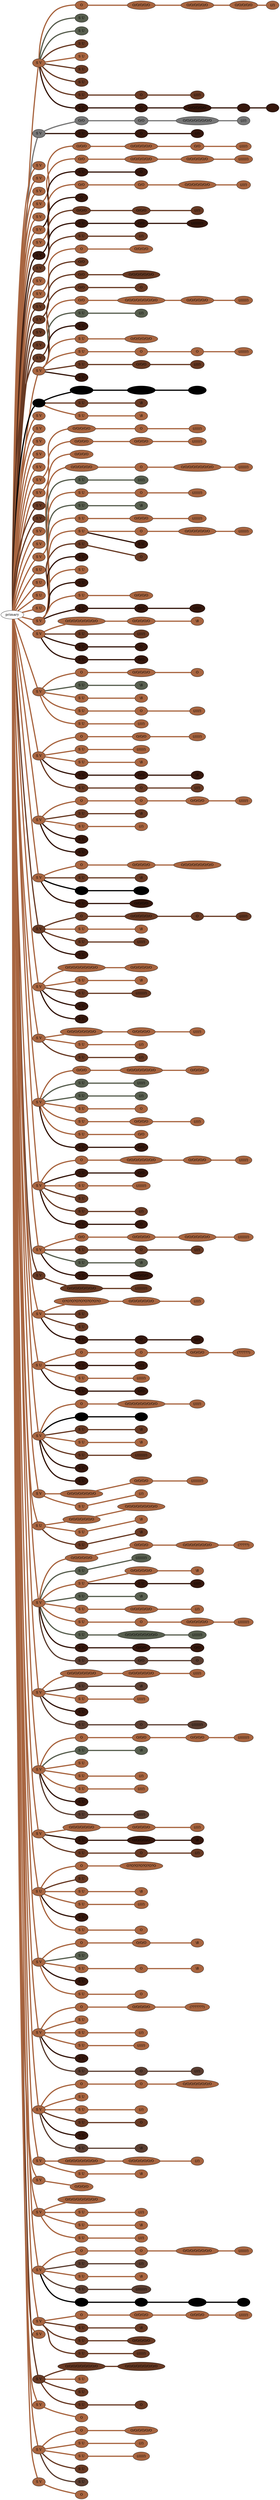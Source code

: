 graph {
 graph [rankdir=LR]
"1" [qtype="pendant_node", pendant_colors="#A86540", pendant_ply="S", pendant_attach="V", pendant_length="31", label="S V", style=filled, fillcolor="#A86540"]
"primary" -- "1" [qtype="pendant_link",penwidth=5,color="#A86540"]
"1:0" [qtype="knot_node", knot_value="1", knot_type="S", knot_position="2.0", knot_spin="S", label="O", style=filled, fillcolor="#A86540"]
"1" -- "1:0" [qtype="knot_link",penwidth=5,color="#A86540"]
"1:1" [qtype="knot_node", knot_value="5", knot_type="S", knot_position="7.0", knot_spin="S", label="O/O/O/O/O", style=filled, fillcolor="#A86540"]
"1:0" -- "1:1" [qtype="knot_link",penwidth=5,color="#A86540"]
"1:2" [qtype="knot_node", knot_value="6", knot_type="S", knot_position="14.0", knot_spin="S", label="O/O/O/O/O/O", style=filled, fillcolor="#A86540"]
"1:1" -- "1:2" [qtype="knot_link",penwidth=5,color="#A86540"]
"1:3" [qtype="knot_node", knot_value="5", knot_type="S", knot_position="20.0", knot_spin="S", label="O/O/O/O/O", style=filled, fillcolor="#A86540"]
"1:2" -- "1:3" [qtype="knot_link",penwidth=5,color="#A86540"]
"1:4" [qtype="knot_node", knot_value="2", knot_type="L", knot_position="25.5", knot_spin="S", label="(//)", style=filled, fillcolor="#A86540"]
"1:3" -- "1:4" [qtype="knot_link",penwidth=5,color="#A86540"]
"1s1" [qtype="pendant_node", pendant_colors="#575E4E", pendant_ply="S", pendant_attach="U", pendant_length="20", label="S U", style=filled, fillcolor="#575E4E"]
"1" -- "1s1" [qtype="pendant_link",penwidth=5,color="#575E4E"]
"1s2" [qtype="pendant_node", pendant_colors="#575E4E", pendant_ply="S", pendant_attach="U", pendant_length="27", label="S U", style=filled, fillcolor="#575E4E"]
"1" -- "1s2" [qtype="pendant_link",penwidth=5,color="#575E4E"]
"1s3" [qtype="pendant_node", pendant_colors="#673923", pendant_ply="S", pendant_attach="U", pendant_length="30", label="S U", style=filled, fillcolor="#673923"]
"1" -- "1s3" [qtype="pendant_link",penwidth=5,color="#673923"]
"1s4" [qtype="pendant_node", pendant_colors="#A86540", pendant_ply="S", pendant_attach="U", pendant_length="21", label="S U", style=filled, fillcolor="#A86540"]
"1" -- "1s4" [qtype="pendant_link",penwidth=5,color="#A86540"]
"1s5" [qtype="pendant_node", pendant_colors="#673923", pendant_ply="S", pendant_attach="U", pendant_length="12", label="S U", style=filled, fillcolor="#673923"]
"1" -- "1s5" [qtype="pendant_link",penwidth=5,color="#673923"]
"1s6" [qtype="pendant_node", pendant_colors="#673923", pendant_ply="S", pendant_attach="U", pendant_length="13", label="S U", style=filled, fillcolor="#673923"]
"1" -- "1s6" [qtype="pendant_link",penwidth=5,color="#673923"]
"1s7" [qtype="pendant_node", pendant_colors="#673923,#A86540", pendant_ply="S", pendant_attach="U", pendant_length="19", label="S U", style=filled, fillcolor="#673923"]
"1" -- "1s7" [qtype="pendant_link",penwidth=5,color="#673923"]
"1s7:0" [qtype="knot_node", knot_value="1", knot_type="S", knot_position="1.5", knot_spin="S", label="O", style=filled, fillcolor="#673923"]
"1s7" -- "1s7:0" [qtype="knot_link",penwidth=5,color="#673923"]
"1s7:1" [qtype="knot_node", knot_value="4", knot_type="L", knot_position="8.5", knot_spin="S", label="(////)", style=filled, fillcolor="#673923"]
"1s7:0" -- "1s7:1" [qtype="knot_link",penwidth=5,color="#673923"]
"1s8" [qtype="pendant_node", pendant_colors="#35170C", pendant_ply="S", pendant_attach="U", pendant_length="13", label="S U", style=filled, fillcolor="#35170C"]
"1" -- "1s8" [qtype="pendant_link",penwidth=5,color="#35170C"]
"1s8:0" [qtype="knot_node", knot_value="1", knot_type="S", knot_position="0.5", knot_spin="S", label="O", style=filled, fillcolor="#35170C"]
"1s8" -- "1s8:0" [qtype="knot_link",penwidth=5,color="#35170C"]
"1s8:1" [qtype="knot_node", knot_value="5", knot_type="S", knot_position="3.0", knot_spin="S", label="O/O/O/O/O", style=filled, fillcolor="#35170C"]
"1s8:0" -- "1s8:1" [qtype="knot_link",penwidth=5,color="#35170C"]
"1s8:2" [qtype="knot_node", knot_value="1", knot_type="YPE?", knot_position="0", knot_spin="N", label="", style=filled, fillcolor="#35170C"]
"1s8:1" -- "1s8:2" [qtype="knot_link",penwidth=5,color="#35170C"]
"1s8:3" [qtype="knot_node", knot_value="1", knot_type="IR", knot_position="0", knot_spin="DIR", label="", style=filled, fillcolor="#35170C"]
"1s8:2" -- "1s8:3" [qtype="knot_link",penwidth=5,color="#35170C"]
"2" [qtype="pendant_node", pendant_colors="#777777", pendant_ply="S", pendant_attach="V", pendant_length="47", label="S V", style=filled, fillcolor="#777777"]
"primary" -- "2" [qtype="pendant_link",penwidth=5,color="#777777"]
"2:0" [qtype="knot_node", knot_value="2", knot_type="S", knot_position="7.0", knot_spin="S", label="O/O", style=filled, fillcolor="#777777"]
"2" -- "2:0" [qtype="knot_link",penwidth=5,color="#777777"]
"2:1" [qtype="knot_node", knot_value="2", knot_type="S", knot_position="14.0", knot_spin="S", label="O/O", style=filled, fillcolor="#777777"]
"2:0" -- "2:1" [qtype="knot_link",penwidth=5,color="#777777"]
"2:2" [qtype="knot_node", knot_value="8", knot_type="S", knot_position="19.5", knot_spin="S", label="O/O/O/O/O/O/O/O", style=filled, fillcolor="#777777"]
"2:1" -- "2:2" [qtype="knot_link",penwidth=5,color="#777777"]
"2:3" [qtype="knot_node", knot_value="3", knot_type="L", knot_position="24.5", knot_spin="S", label="(///)", style=filled, fillcolor="#777777"]
"2:2" -- "2:3" [qtype="knot_link",penwidth=5,color="#777777"]
"2s1" [qtype="pendant_node", pendant_colors="#35170C", pendant_ply="S", pendant_attach="U", pendant_length="14", label="S U", style=filled, fillcolor="#35170C"]
"2" -- "2s1" [qtype="pendant_link",penwidth=5,color="#35170C"]
"2s1:0" [qtype="knot_node", knot_value="1", knot_type="S", knot_position="0.0", knot_spin="S", label="O", style=filled, fillcolor="#35170C"]
"2s1" -- "2s1:0" [qtype="knot_link",penwidth=5,color="#35170C"]
"2s1:1" [qtype="knot_node", knot_value="2", knot_type="L", knot_position="1.5", knot_spin="S", label="(//)", style=filled, fillcolor="#35170C"]
"2s1:0" -- "2s1:1" [qtype="knot_link",penwidth=5,color="#35170C"]
"3" [qtype="pendant_node", pendant_colors="#A86540", pendant_ply="S", pendant_attach="V", pendant_length="2", label="S V", style=filled, fillcolor="#A86540"]
"primary" -- "3" [qtype="pendant_link",penwidth=5,color="#A86540"]
"4" [qtype="pendant_node", pendant_colors="#A86540", pendant_ply="S", pendant_attach="V", pendant_length="3", label="S V", style=filled, fillcolor="#A86540"]
"primary" -- "4" [qtype="pendant_link",penwidth=5,color="#A86540"]
"5" [qtype="pendant_node", pendant_colors="#A86540", pendant_ply="S", pendant_attach="V", pendant_length="11", label="S V", style=filled, fillcolor="#A86540"]
"primary" -- "5" [qtype="pendant_link",penwidth=5,color="#A86540"]
"6" [qtype="pendant_node", pendant_colors="#A86540", pendant_ply="S", pendant_attach="V", pendant_length="34", label="S V", style=filled, fillcolor="#A86540"]
"primary" -- "6" [qtype="pendant_link",penwidth=5,color="#A86540"]
"6:0" [qtype="knot_node", knot_value="3", knot_type="S", knot_position="7.0", knot_spin="S", label="O/O/O", style=filled, fillcolor="#A86540"]
"6" -- "6:0" [qtype="knot_link",penwidth=5,color="#A86540"]
"6:1" [qtype="knot_node", knot_value="6", knot_type="S", knot_position="13.5", knot_spin="S", label="O/O/O/O/O/O", style=filled, fillcolor="#A86540"]
"6:0" -- "6:1" [qtype="knot_link",penwidth=5,color="#A86540"]
"6:2" [qtype="knot_node", knot_value="2", knot_type="S", knot_position="19.5", knot_spin="S", label="O/O", style=filled, fillcolor="#A86540"]
"6:1" -- "6:2" [qtype="knot_link",penwidth=5,color="#A86540"]
"6:3" [qtype="knot_node", knot_value="5", knot_type="L", knot_position="24.5", knot_spin="S", label="(/////)", style=filled, fillcolor="#A86540"]
"6:2" -- "6:3" [qtype="knot_link",penwidth=5,color="#A86540"]
"7" [qtype="pendant_node", pendant_colors="#A86540", pendant_ply="S", pendant_attach="V", pendant_length="5", label="S V", style=filled, fillcolor="#A86540"]
"primary" -- "7" [qtype="pendant_link",penwidth=5,color="#A86540"]
"8" [qtype="pendant_node", pendant_colors="#A86540", pendant_ply="S", pendant_attach="V", pendant_length="28", label="S V", style=filled, fillcolor="#A86540"]
"primary" -- "8" [qtype="pendant_link",penwidth=5,color="#A86540"]
"8:0" [qtype="knot_node", knot_value="2", knot_type="S", knot_position="6.5", knot_spin="S", label="O/O", style=filled, fillcolor="#A86540"]
"8" -- "8:0" [qtype="knot_link",penwidth=5,color="#A86540"]
"8:1" [qtype="knot_node", knot_value="6", knot_type="S", knot_position="13.0", knot_spin="S", label="O/O/O/O/O/O", style=filled, fillcolor="#A86540"]
"8:0" -- "8:1" [qtype="knot_link",penwidth=5,color="#A86540"]
"8:2" [qtype="knot_node", knot_value="6", knot_type="S", knot_position="19.0", knot_spin="S", label="O/O/O/O/O/O", style=filled, fillcolor="#A86540"]
"8:1" -- "8:2" [qtype="knot_link",penwidth=5,color="#A86540"]
"8:3" [qtype="knot_node", knot_value="7", knot_type="L", knot_position="23.5", knot_spin="S", label="(///////)", style=filled, fillcolor="#A86540"]
"8:2" -- "8:3" [qtype="knot_link",penwidth=5,color="#A86540"]
"8s1" [qtype="pendant_node", pendant_colors="#35170C", pendant_ply="S", pendant_attach="U", pendant_length="1", label="S U", style=filled, fillcolor="#35170C"]
"8" -- "8s1" [qtype="pendant_link",penwidth=5,color="#35170C"]
"8s1:0" [qtype="knot_node", knot_value="1", knot_type="S", knot_position="0.5", knot_spin="S", label="O", style=filled, fillcolor="#35170C"]
"8s1" -- "8s1:0" [qtype="knot_link",penwidth=5,color="#35170C"]
"9" [qtype="pendant_node", pendant_colors="#A86540", pendant_ply="S", pendant_attach="V", pendant_length="38", label="S V", style=filled, fillcolor="#A86540"]
"primary" -- "9" [qtype="pendant_link",penwidth=5,color="#A86540"]
"9:0" [qtype="knot_node", knot_value="2", knot_type="S", knot_position="7.0", knot_spin="S", label="O/O", style=filled, fillcolor="#A86540"]
"9" -- "9:0" [qtype="knot_link",penwidth=5,color="#A86540"]
"9:1" [qtype="knot_node", knot_value="2", knot_type="S", knot_position="13.5", knot_spin="S", label="O/O", style=filled, fillcolor="#A86540"]
"9:0" -- "9:1" [qtype="knot_link",penwidth=5,color="#A86540"]
"9:2" [qtype="knot_node", knot_value="7", knot_type="S", knot_position="20.0", knot_spin="S", label="O/O/O/O/O/O/O", style=filled, fillcolor="#A86540"]
"9:1" -- "9:2" [qtype="knot_link",penwidth=5,color="#A86540"]
"9:3" [qtype="knot_node", knot_value="4", knot_type="L", knot_position="27.5", knot_spin="S", label="(////)", style=filled, fillcolor="#A86540"]
"9:2" -- "9:3" [qtype="knot_link",penwidth=5,color="#A86540"]
"10" [qtype="pendant_node", pendant_colors="#35170C", pendant_ply="S", pendant_attach="V", pendant_length="6", label="S V", style=filled, fillcolor="#35170C"]
"primary" -- "10" [qtype="pendant_link",penwidth=5,color="#35170C"]
"10:0" [qtype="knot_node", knot_value="1", knot_type="S", knot_position="2.0", knot_spin="S", label="O", style=filled, fillcolor="#35170C"]
"10" -- "10:0" [qtype="knot_link",penwidth=5,color="#35170C"]
"11" [qtype="pendant_node", pendant_colors="#673923", pendant_ply="S", pendant_attach="V", pendant_length="46", label="S V", style=filled, fillcolor="#673923"]
"primary" -- "11" [qtype="pendant_link",penwidth=5,color="#673923"]
"11:0" [qtype="knot_node", knot_value="3", knot_type="S", knot_position="7.0", knot_spin="S", label="O/O/O", style=filled, fillcolor="#673923"]
"11" -- "11:0" [qtype="knot_link",penwidth=5,color="#673923"]
"11:1" [qtype="knot_node", knot_value="3", knot_type="S", knot_position="20.5", knot_spin="S", label="O/O/O", style=filled, fillcolor="#673923"]
"11:0" -- "11:1" [qtype="knot_link",penwidth=5,color="#673923"]
"11:2" [qtype="knot_node", knot_value="3", knot_type="L", knot_position="27.0", knot_spin="S", label="(///)", style=filled, fillcolor="#673923"]
"11:1" -- "11:2" [qtype="knot_link",penwidth=5,color="#673923"]
"11s1" [qtype="pendant_node", pendant_colors="#35170C", pendant_ply="S", pendant_attach="U", pendant_length="15", label="S U", style=filled, fillcolor="#35170C"]
"11" -- "11s1" [qtype="pendant_link",penwidth=5,color="#35170C"]
"11s1:0" [qtype="knot_node", knot_value="2", knot_type="S", knot_position="4.0", knot_spin="S", label="O/O", style=filled, fillcolor="#35170C"]
"11s1" -- "11s1:0" [qtype="knot_link",penwidth=5,color="#35170C"]
"11s1:1" [qtype="knot_node", knot_value="9", knot_type="L", knot_position="10.0", knot_spin="S", label="(/////////)", style=filled, fillcolor="#35170C"]
"11s1:0" -- "11s1:1" [qtype="knot_link",penwidth=5,color="#35170C"]
"11s2" [qtype="pendant_node", pendant_colors="#673923,#A86540", pendant_ply="S", pendant_attach="U", pendant_length="14", label="S U", style=filled, fillcolor="#673923"]
"11" -- "11s2" [qtype="pendant_link",penwidth=5,color="#673923"]
"11s2:0" [qtype="knot_node", knot_value="2", knot_type="L", knot_position="10.5", knot_spin="S", label="(//)", style=filled, fillcolor="#673923"]
"11s2" -- "11s2:0" [qtype="knot_link",penwidth=5,color="#673923"]
"12" [qtype="pendant_node", pendant_colors="#A86540", pendant_ply="S", pendant_attach="V", pendant_length="5", label="S V", style=filled, fillcolor="#A86540"]
"primary" -- "12" [qtype="pendant_link",penwidth=5,color="#A86540"]
"13" [qtype="pendant_node", pendant_colors="#A86540", pendant_ply="S", pendant_attach="V", pendant_length="17", label="S V", style=filled, fillcolor="#A86540"]
"primary" -- "13" [qtype="pendant_link",penwidth=5,color="#A86540"]
"13:0" [qtype="knot_node", knot_value="1", knot_type="S", knot_position="7.0", knot_spin="S", label="O", style=filled, fillcolor="#A86540"]
"13" -- "13:0" [qtype="knot_link",penwidth=5,color="#A86540"]
"13:1" [qtype="knot_node", knot_value="4", knot_type="S", knot_position="13.0", knot_spin="S", label="O/O/O/O", style=filled, fillcolor="#A86540"]
"13:0" -- "13:1" [qtype="knot_link",penwidth=5,color="#A86540"]
"14" [qtype="pendant_node", pendant_colors="#673923", pendant_ply="S", pendant_attach="V", pendant_length="9", label="S V", style=filled, fillcolor="#673923"]
"primary" -- "14" [qtype="pendant_link",penwidth=5,color="#673923"]
"14:0" [qtype="knot_node", knot_value="2", knot_type="S", knot_position="7.0", knot_spin="S", label="O/O", style=filled, fillcolor="#673923"]
"14" -- "14:0" [qtype="knot_link",penwidth=5,color="#673923"]
"15" [qtype="pendant_node", pendant_colors="#673923", pendant_ply="S", pendant_attach="V", pendant_length="17", label="S V", style=filled, fillcolor="#673923"]
"primary" -- "15" [qtype="pendant_link",penwidth=5,color="#673923"]
"15:0" [qtype="knot_node", knot_value="2", knot_type="S", knot_position="7.0", knot_spin="S", label="O/O", style=filled, fillcolor="#673923"]
"15" -- "15:0" [qtype="knot_link",penwidth=5,color="#673923"]
"15:1" [qtype="knot_node", knot_value="7", knot_type="S", knot_position="13.5", knot_spin="S", label="O/O/O/O/O/O/O", style=filled, fillcolor="#673923"]
"15:0" -- "15:1" [qtype="knot_link",penwidth=5,color="#673923"]
"16" [qtype="pendant_node", pendant_colors="#673923", pendant_ply="S", pendant_attach="V", pendant_length="6", label="S V", style=filled, fillcolor="#673923"]
"primary" -- "16" [qtype="pendant_link",penwidth=5,color="#673923"]
"17" [qtype="pendant_node", pendant_colors="#673923", pendant_ply="S", pendant_attach="V", pendant_length="7", label="S V", style=filled, fillcolor="#673923"]
"primary" -- "17" [qtype="pendant_link",penwidth=5,color="#673923"]
"18" [qtype="pendant_node", pendant_colors="#673923", pendant_ply="S", pendant_attach="V", pendant_length="19", label="S V", style=filled, fillcolor="#673923"]
"primary" -- "18" [qtype="pendant_link",penwidth=5,color="#673923"]
"18:0" [qtype="knot_node", knot_value="2", knot_type="S", knot_position="7.5", knot_spin="S", label="O/O", style=filled, fillcolor="#673923"]
"18" -- "18:0" [qtype="knot_link",penwidth=5,color="#673923"]
"18:1" [qtype="knot_node", knot_value="1", knot_type="S", knot_position="13.5", knot_spin="S", label="O", style=filled, fillcolor="#673923"]
"18:0" -- "18:1" [qtype="knot_link",penwidth=5,color="#673923"]
"19" [qtype="pendant_node", pendant_colors="#A86540", pendant_ply="S", pendant_attach="V", pendant_length="35", label="S V", style=filled, fillcolor="#A86540"]
"primary" -- "19" [qtype="pendant_link",penwidth=5,color="#A86540"]
"19:0" [qtype="knot_node", knot_value="2", knot_type="S", knot_position="5.0", knot_spin="S", label="O/O", style=filled, fillcolor="#A86540"]
"19" -- "19:0" [qtype="knot_link",penwidth=5,color="#A86540"]
"19:1" [qtype="knot_node", knot_value="9", knot_type="S", knot_position="12.0", knot_spin="S", label="O/O/O/O/O/O/O/O/O", style=filled, fillcolor="#A86540"]
"19:0" -- "19:1" [qtype="knot_link",penwidth=5,color="#A86540"]
"19:2" [qtype="knot_node", knot_value="6", knot_type="S", knot_position="18.5", knot_spin="S", label="O/O/O/O/O/O", style=filled, fillcolor="#A86540"]
"19:1" -- "19:2" [qtype="knot_link",penwidth=5,color="#A86540"]
"19:3" [qtype="knot_node", knot_value="7", knot_type="L", knot_position="24.5", knot_spin="S", label="(///////)", style=filled, fillcolor="#A86540"]
"19:2" -- "19:3" [qtype="knot_link",penwidth=5,color="#A86540"]
"19s1" [qtype="pendant_node", pendant_colors="#575E4E", pendant_ply="S", pendant_attach="U", pendant_length="16", label="S U", style=filled, fillcolor="#575E4E"]
"19" -- "19s1" [qtype="pendant_link",penwidth=5,color="#575E4E"]
"19s1:0" [qtype="knot_node", knot_value="2", knot_type="L", knot_position="7.5", knot_spin="S", label="(//)", style=filled, fillcolor="#575E4E"]
"19s1" -- "19s1:0" [qtype="knot_link",penwidth=5,color="#575E4E"]
"19s2" [qtype="pendant_node", pendant_colors="#35170C,#673923", pendant_ply="S", pendant_attach="U", pendant_length="3", label="S U", style=filled, fillcolor="#35170C"]
"19" -- "19s2" [qtype="pendant_link",penwidth=5,color="#35170C"]
"19s3" [qtype="pendant_node", pendant_colors="#A86540", pendant_ply="S", pendant_attach="U", pendant_length="15", label="S U", style=filled, fillcolor="#A86540"]
"19" -- "19s3" [qtype="pendant_link",penwidth=5,color="#A86540"]
"19s3:0" [qtype="knot_node", knot_value="6", knot_type="S", knot_position="2.0", knot_spin="S", label="O/O/O/O/O/O", style=filled, fillcolor="#A86540"]
"19s3" -- "19s3:0" [qtype="knot_link",penwidth=5,color="#A86540"]
"19s4" [qtype="pendant_node", pendant_colors="#A86540", pendant_ply="S", pendant_attach="U", pendant_length="33", label="S U", style=filled, fillcolor="#A86540"]
"19" -- "19s4" [qtype="pendant_link",penwidth=5,color="#A86540"]
"19s4:0" [qtype="knot_node", knot_value="1", knot_type="S", knot_position="0.5", knot_spin="S", label="O", style=filled, fillcolor="#A86540"]
"19s4" -- "19s4:0" [qtype="knot_link",penwidth=5,color="#A86540"]
"19s4:1" [qtype="knot_node", knot_value="1", knot_type="S", knot_position="3.0", knot_spin="S", label="O", style=filled, fillcolor="#A86540"]
"19s4:0" -- "19s4:1" [qtype="knot_link",penwidth=5,color="#A86540"]
"19s4:2" [qtype="knot_node", knot_value="7", knot_type="L", knot_position="8.0", knot_spin="S", label="(///////)", style=filled, fillcolor="#A86540"]
"19s4:1" -- "19s4:2" [qtype="knot_link",penwidth=5,color="#A86540"]
"19s5" [qtype="pendant_node", pendant_colors="#673923", pendant_ply="S", pendant_attach="U", pendant_length="21", label="S U", style=filled, fillcolor="#673923"]
"19" -- "19s5" [qtype="pendant_link",penwidth=5,color="#673923"]
"19s5:0" [qtype="knot_node", knot_value="3", knot_type="S", knot_position="1.5", knot_spin="S", label="O/O/O", style=filled, fillcolor="#673923"]
"19s5" -- "19s5:0" [qtype="knot_link",penwidth=5,color="#673923"]
"19s5:1" [qtype="knot_node", knot_value="4", knot_type="L", knot_position="7.0", knot_spin="S", label="(////)", style=filled, fillcolor="#673923"]
"19s5:0" -- "19s5:1" [qtype="knot_link",penwidth=5,color="#673923"]
"19s6" [qtype="pendant_node", pendant_colors="#35170C", pendant_ply="S", pendant_attach="U", pendant_length="26", label="S U", style=filled, fillcolor="#35170C"]
"19" -- "19s6" [qtype="pendant_link",penwidth=5,color="#35170C"]
"20" [qtype="pendant_node", pendant_colors="#000000", pendant_ply="S", pendant_attach="V", pendant_length="50", label="S V", style=filled, fillcolor="#000000"]
"primary" -- "20" [qtype="pendant_link",penwidth=5,color="#000000"]
"20:0" [qtype="knot_node", knot_value="4", knot_type="S", knot_position="11.5", knot_spin="S", label="O/O/O/O", style=filled, fillcolor="#000000"]
"20" -- "20:0" [qtype="knot_link",penwidth=5,color="#000000"]
"20:1" [qtype="knot_node", knot_value="5", knot_type="S", knot_position="18.0", knot_spin="S", label="O/O/O/O/O", style=filled, fillcolor="#000000"]
"20:0" -- "20:1" [qtype="knot_link",penwidth=5,color="#000000"]
"20:2" [qtype="knot_node", knot_value="7", knot_type="L", knot_position="23.0", knot_spin="S", label="(///////)", style=filled, fillcolor="#000000"]
"20:1" -- "20:2" [qtype="knot_link",penwidth=5,color="#000000"]
"20s1" [qtype="pendant_node", pendant_colors="#673923", pendant_ply="S", pendant_attach="U", pendant_length="24", label="S U", style=filled, fillcolor="#673923"]
"20" -- "20s1" [qtype="pendant_link",penwidth=5,color="#673923"]
"20s1:0" [qtype="knot_node", knot_value="1", knot_type="E", knot_position="6.5", knot_spin="Z", label="\\8", style=filled, fillcolor="#673923"]
"20s1" -- "20s1:0" [qtype="knot_link",penwidth=5,color="#673923"]
"20s2" [qtype="pendant_node", pendant_colors="#A86540", pendant_ply="S", pendant_attach="U", pendant_length="12", label="S U", style=filled, fillcolor="#A86540"]
"20" -- "20s2" [qtype="pendant_link",penwidth=5,color="#A86540"]
"20s2:0" [qtype="knot_node", knot_value="1", knot_type="E", knot_position="8.5", knot_spin="Z", label="\\8", style=filled, fillcolor="#A86540"]
"20s2" -- "20s2:0" [qtype="knot_link",penwidth=5,color="#A86540"]
"21" [qtype="pendant_node", pendant_colors="#A86540", pendant_ply="S", pendant_attach="V", pendant_length="8", label="S V", style=filled, fillcolor="#A86540"]
"primary" -- "21" [qtype="pendant_link",penwidth=5,color="#A86540"]
"22" [qtype="pendant_node", pendant_colors="#A86540", pendant_ply="S", pendant_attach="V", pendant_length="8", label="S V", style=filled, fillcolor="#A86540"]
"primary" -- "22" [qtype="pendant_link",penwidth=5,color="#A86540"]
"23" [qtype="pendant_node", pendant_colors="#A86540", pendant_ply="S", pendant_attach="V", pendant_length="11", label="S V", style=filled, fillcolor="#A86540"]
"primary" -- "23" [qtype="pendant_link",penwidth=5,color="#A86540"]
"24" [qtype="pendant_node", pendant_colors="#A86540", pendant_ply="S", pendant_attach="V", pendant_length="3", label="S V", style=filled, fillcolor="#A86540"]
"primary" -- "24" [qtype="pendant_link",penwidth=5,color="#A86540"]
"25" [qtype="pendant_node", pendant_colors="#A86540", pendant_ply="S", pendant_attach="V", pendant_length="3", label="S V", style=filled, fillcolor="#A86540"]
"primary" -- "25" [qtype="pendant_link",penwidth=5,color="#A86540"]
"26" [qtype="pendant_node", pendant_colors="#A86540", pendant_ply="S", pendant_attach="V", pendant_length="42", label="S V", style=filled, fillcolor="#A86540"]
"primary" -- "26" [qtype="pendant_link",penwidth=5,color="#A86540"]
"26:0" [qtype="knot_node", knot_value="5", knot_type="S", knot_position="11.5", knot_spin="S", label="O/O/O/O/O", style=filled, fillcolor="#A86540"]
"26" -- "26:0" [qtype="knot_link",penwidth=5,color="#A86540"]
"26:1" [qtype="knot_node", knot_value="1", knot_type="S", knot_position="18.0", knot_spin="S", label="O", style=filled, fillcolor="#A86540"]
"26:0" -- "26:1" [qtype="knot_link",penwidth=5,color="#A86540"]
"26:2" [qtype="knot_node", knot_value="6", knot_type="L", knot_position="23.0", knot_spin="S", label="(//////)", style=filled, fillcolor="#A86540"]
"26:1" -- "26:2" [qtype="knot_link",penwidth=5,color="#A86540"]
"27" [qtype="pendant_node", pendant_colors="#A86540", pendant_ply="S", pendant_attach="V", pendant_length="33", label="S V", style=filled, fillcolor="#A86540"]
"primary" -- "27" [qtype="pendant_link",penwidth=5,color="#A86540"]
"27:0" [qtype="knot_node", knot_value="4", knot_type="S", knot_position="11.5", knot_spin="S", label="O/O/O/O", style=filled, fillcolor="#A86540"]
"27" -- "27:0" [qtype="knot_link",penwidth=5,color="#A86540"]
"27:1" [qtype="knot_node", knot_value="4", knot_type="S", knot_position="19.0", knot_spin="S", label="O/O/O/O", style=filled, fillcolor="#A86540"]
"27:0" -- "27:1" [qtype="knot_link",penwidth=5,color="#A86540"]
"27:2" [qtype="knot_node", knot_value="7", knot_type="L", knot_position="24.0", knot_spin="S", label="(///////)", style=filled, fillcolor="#A86540"]
"27:1" -- "27:2" [qtype="knot_link",penwidth=5,color="#A86540"]
"28" [qtype="pendant_node", pendant_colors="#673923", pendant_ply="S", pendant_attach="V", pendant_length="4", label="S V", style=filled, fillcolor="#673923"]
"primary" -- "28" [qtype="pendant_link",penwidth=5,color="#673923"]
"29" [qtype="pendant_node", pendant_colors="#673923", pendant_ply="S", pendant_attach="V", pendant_length="10", label="S V", style=filled, fillcolor="#673923"]
"primary" -- "29" [qtype="pendant_link",penwidth=5,color="#673923"]
"30" [qtype="pendant_node", pendant_colors="#A86540", pendant_ply="S", pendant_attach="V", pendant_length="1", label="S V", style=filled, fillcolor="#A86540"]
"primary" -- "30" [qtype="pendant_link",penwidth=5,color="#A86540"]
"31" [qtype="pendant_node", pendant_colors="#A86540", pendant_ply="S", pendant_attach="V", pendant_length="1", label="S V", style=filled, fillcolor="#A86540"]
"primary" -- "31" [qtype="pendant_link",penwidth=5,color="#A86540"]
"32" [qtype="pendant_node", pendant_colors="#A86540", pendant_ply="S", pendant_attach="V", pendant_length="15", label="S V", style=filled, fillcolor="#A86540"]
"primary" -- "32" [qtype="pendant_link",penwidth=5,color="#A86540"]
"32:0" [qtype="knot_node", knot_value="4", knot_type="S", knot_position="12.5", knot_spin="S", label="O/O/O/O", style=filled, fillcolor="#A86540"]
"32" -- "32:0" [qtype="knot_link",penwidth=5,color="#A86540"]
"33" [qtype="pendant_node", pendant_colors="#A86540", pendant_ply="S", pendant_attach="U", pendant_length="5", label="S U", style=filled, fillcolor="#A86540"]
"primary" -- "33" [qtype="pendant_link",penwidth=5,color="#A86540"]
"34" [qtype="pendant_node", pendant_colors="#A86540", pendant_ply="S", pendant_attach="U", pendant_length="0", label="S U", style=filled, fillcolor="#A86540"]
"primary" -- "34" [qtype="pendant_link",penwidth=5,color="#A86540"]
"35" [qtype="pendant_node", pendant_colors="#A86540", pendant_ply="S", pendant_attach="U", pendant_length="0", label="S U", style=filled, fillcolor="#A86540"]
"primary" -- "35" [qtype="pendant_link",penwidth=5,color="#A86540"]
"36" [qtype="pendant_node", pendant_colors="#A86540", pendant_ply="S", pendant_attach="U", pendant_length="0", label="S U", style=filled, fillcolor="#A86540"]
"primary" -- "36" [qtype="pendant_link",penwidth=5,color="#A86540"]
"37" [qtype="pendant_node", pendant_colors="#A86540", pendant_ply="S", pendant_attach="V", pendant_length="39", label="S V", style=filled, fillcolor="#A86540"]
"primary" -- "37" [qtype="pendant_link",penwidth=5,color="#A86540"]
"37:0" [qtype="knot_node", knot_value="6", knot_type="S", knot_position="5.0", knot_spin="S", label="O/O/O/O/O/O", style=filled, fillcolor="#A86540"]
"37" -- "37:0" [qtype="knot_link",penwidth=5,color="#A86540"]
"37:1" [qtype="knot_node", knot_value="1", knot_type="S", knot_position="11.5", knot_spin="S", label="O", style=filled, fillcolor="#A86540"]
"37:0" -- "37:1" [qtype="knot_link",penwidth=5,color="#A86540"]
"37:2" [qtype="knot_node", knot_value="9", knot_type="S", knot_position="16.5", knot_spin="S", label="O/O/O/O/O/O/O/O/O", style=filled, fillcolor="#A86540"]
"37:1" -- "37:2" [qtype="knot_link",penwidth=5,color="#A86540"]
"37:3" [qtype="knot_node", knot_value="7", knot_type="L", knot_position="23.0", knot_spin="S", label="(///////)", style=filled, fillcolor="#A86540"]
"37:2" -- "37:3" [qtype="knot_link",penwidth=5,color="#A86540"]
"37s1" [qtype="pendant_node", pendant_colors="#575E4E", pendant_ply="S", pendant_attach="U", pendant_length="17", label="S U", style=filled, fillcolor="#575E4E"]
"37" -- "37s1" [qtype="pendant_link",penwidth=5,color="#575E4E"]
"37s1:0" [qtype="knot_node", knot_value="4", knot_type="L", knot_position="9.0", knot_spin="S", label="(////)", style=filled, fillcolor="#575E4E"]
"37s1" -- "37s1:0" [qtype="knot_link",penwidth=5,color="#575E4E"]
"37s2" [qtype="pendant_node", pendant_colors="#A86540", pendant_ply="S", pendant_attach="U", pendant_length="23", label="S U", style=filled, fillcolor="#A86540"]
"37" -- "37s2" [qtype="pendant_link",penwidth=5,color="#A86540"]
"37s2:0" [qtype="knot_node", knot_value="1", knot_type="S", knot_position="3.0", knot_spin="S", label="O", style=filled, fillcolor="#A86540"]
"37s2" -- "37s2:0" [qtype="knot_link",penwidth=5,color="#A86540"]
"37s2:1" [qtype="knot_node", knot_value="7", knot_type="L", knot_position="9.0", knot_spin="S", label="(///////)", style=filled, fillcolor="#A86540"]
"37s2:0" -- "37s2:1" [qtype="knot_link",penwidth=5,color="#A86540"]
"37s3" [qtype="pendant_node", pendant_colors="#575E4E", pendant_ply="S", pendant_attach="U", pendant_length="26", label="S U", style=filled, fillcolor="#575E4E"]
"37" -- "37s3" [qtype="pendant_link",penwidth=5,color="#575E4E"]
"37s3:0" [qtype="knot_node", knot_value="1", knot_type="E", knot_position="10.0", knot_spin="Z", label="\\8", style=filled, fillcolor="#575E4E"]
"37s3" -- "37s3:0" [qtype="knot_link",penwidth=5,color="#575E4E"]
"37s4" [qtype="pendant_node", pendant_colors="#A86540", pendant_ply="S", pendant_attach="U", pendant_length="29", label="S U", style=filled, fillcolor="#A86540"]
"37" -- "37s4" [qtype="pendant_link",penwidth=5,color="#A86540"]
"37s4:0" [qtype="knot_node", knot_value="4", knot_type="S", knot_position="2.5", knot_spin="S", label="O/O/O/O", style=filled, fillcolor="#A86540"]
"37s4" -- "37s4:0" [qtype="knot_link",penwidth=5,color="#A86540"]
"37s4:1" [qtype="knot_node", knot_value="7", knot_type="L", knot_position="8.5", knot_spin="S", label="(///////)", style=filled, fillcolor="#A86540"]
"37s4:0" -- "37s4:1" [qtype="knot_link",penwidth=5,color="#A86540"]
"37s5" [qtype="pendant_node", pendant_colors="#A86540", pendant_ply="S", pendant_attach="U", pendant_length="22", label="S U", style=filled, fillcolor="#A86540"]
"37" -- "37s5" [qtype="pendant_link",penwidth=5,color="#A86540"]
"37s5:0" [qtype="knot_node", knot_value="1", knot_type="S", knot_position="1.0", knot_spin="S", label="O", style=filled, fillcolor="#A86540"]
"37s5" -- "37s5:0" [qtype="knot_link",penwidth=5,color="#A86540"]
"37s5:1" [qtype="knot_node", knot_value="7", knot_type="S", knot_position="3.0", knot_spin="S", label="O/O/O/O/O/O/O", style=filled, fillcolor="#A86540"]
"37s5:0" -- "37s5:1" [qtype="knot_link",penwidth=5,color="#A86540"]
"37s5:2" [qtype="knot_node", knot_value="7", knot_type="L", knot_position="9.0", knot_spin="S", label="(///////)", style=filled, fillcolor="#A86540"]
"37s5:1" -- "37s5:2" [qtype="knot_link",penwidth=5,color="#A86540"]
"37s5s1" [qtype="pendant_node", pendant_colors="#35170C", pendant_ply="S", pendant_attach="U", pendant_length="0", label="S U", style=filled, fillcolor="#35170C"]
"37s5" -- "37s5s1" [qtype="pendant_link",penwidth=5,color="#35170C"]
"37s6" [qtype="pendant_node", pendant_colors="#673923,#A86540", pendant_ply="S", pendant_attach="U", pendant_length="18", label="S U", style=filled, fillcolor="#673923"]
"37" -- "37s6" [qtype="pendant_link",penwidth=5,color="#673923"]
"37s6:0" [qtype="knot_node", knot_value="1", knot_type="S", knot_position="2.5", knot_spin="S", label="O", style=filled, fillcolor="#673923"]
"37s6" -- "37s6:0" [qtype="knot_link",penwidth=5,color="#673923"]
"37s7" [qtype="pendant_node", pendant_colors="#35170C", pendant_ply="S", pendant_attach="U", pendant_length="0", label="S U", style=filled, fillcolor="#35170C"]
"37" -- "37s7" [qtype="pendant_link",penwidth=5,color="#35170C"]
"37s8" [qtype="pendant_node", pendant_colors="#A86540", pendant_ply="S", pendant_attach="U", pendant_length="0", label="S U", style=filled, fillcolor="#A86540"]
"37" -- "37s8" [qtype="pendant_link",penwidth=5,color="#A86540"]
"37s9" [qtype="pendant_node", pendant_colors="#35170C", pendant_ply="S", pendant_attach="U", pendant_length="0", label="S U", style=filled, fillcolor="#35170C"]
"37" -- "37s9" [qtype="pendant_link",penwidth=5,color="#35170C"]
"37s10" [qtype="pendant_node", pendant_colors="#A86540", pendant_ply="S", pendant_attach="U", pendant_length="7", label="S U", style=filled, fillcolor="#A86540"]
"37" -- "37s10" [qtype="pendant_link",penwidth=5,color="#A86540"]
"37s10:0" [qtype="knot_node", knot_value="4", knot_type="S", knot_position="2.0", knot_spin="S", label="O/O/O/O", style=filled, fillcolor="#A86540"]
"37s10" -- "37s10:0" [qtype="knot_link",penwidth=5,color="#A86540"]
"37s11" [qtype="pendant_node", pendant_colors="#35170C", pendant_ply="S", pendant_attach="U", pendant_length="12", label="S U", style=filled, fillcolor="#35170C"]
"37" -- "37s11" [qtype="pendant_link",penwidth=5,color="#35170C"]
"37s11:0" [qtype="knot_node", knot_value="2", knot_type="S", knot_position="1.0", knot_spin="S", label="O/O", style=filled, fillcolor="#35170C"]
"37s11" -- "37s11:0" [qtype="knot_link",penwidth=5,color="#35170C"]
"37s11:1" [qtype="knot_node", knot_value="5", knot_type="L", knot_position="6.5", knot_spin="S", label="(/////)", style=filled, fillcolor="#35170C"]
"37s11:0" -- "37s11:1" [qtype="knot_link",penwidth=5,color="#35170C"]
"38" [qtype="pendant_node", pendant_colors="#A86540", pendant_ply="S", pendant_attach="V", pendant_length="49", label="S V", style=filled, fillcolor="#A86540"]
"primary" -- "38" [qtype="pendant_link",penwidth=5,color="#A86540"]
"38:0" [qtype="knot_node", knot_value="9", knot_type="S", knot_position="12.0", knot_spin="S", label="O/O/O/O/O/O/O/O/O", style=filled, fillcolor="#A86540"]
"38" -- "38:0" [qtype="knot_link",penwidth=5,color="#A86540"]
"38:1" [qtype="knot_node", knot_value="5", knot_type="S", knot_position="17.5", knot_spin="S", label="O/O/O/O/O", style=filled, fillcolor="#A86540"]
"38:0" -- "38:1" [qtype="knot_link",penwidth=5,color="#A86540"]
"38:2" [qtype="knot_node", knot_value="1", knot_type="E", knot_position="24.5", knot_spin="Z", label="\\8", style=filled, fillcolor="#A86540"]
"38:1" -- "38:2" [qtype="knot_link",penwidth=5,color="#A86540"]
"38s1" [qtype="pendant_node", pendant_colors="#673923", pendant_ply="S", pendant_attach="U", pendant_length="35", label="S U", style=filled, fillcolor="#673923"]
"38" -- "38s1" [qtype="pendant_link",penwidth=5,color="#673923"]
"38s1:0" [qtype="knot_node", knot_value="5", knot_type="L", knot_position="8.0", knot_spin="S", label="(/////)", style=filled, fillcolor="#673923"]
"38s1" -- "38s1:0" [qtype="knot_link",penwidth=5,color="#673923"]
"38s2" [qtype="pendant_node", pendant_colors="#35170C", pendant_ply="S", pendant_attach="U", pendant_length="5", label="S U", style=filled, fillcolor="#35170C"]
"38" -- "38s2" [qtype="pendant_link",penwidth=5,color="#35170C"]
"38s2:0" [qtype="knot_node", knot_value="1", knot_type="S", knot_position="1.0", knot_spin="S", label="O", style=filled, fillcolor="#35170C"]
"38s2" -- "38s2:0" [qtype="knot_link",penwidth=5,color="#35170C"]
"38s3" [qtype="pendant_node", pendant_colors="#35170C", pendant_ply="S", pendant_attach="U", pendant_length="3", label="S U", style=filled, fillcolor="#35170C"]
"38" -- "38s3" [qtype="pendant_link",penwidth=5,color="#35170C"]
"38s3:0" [qtype="knot_node", knot_value="2", knot_type="S", knot_position="1.0", knot_spin="S", label="O/O", style=filled, fillcolor="#35170C"]
"38s3" -- "38s3:0" [qtype="knot_link",penwidth=5,color="#35170C"]
"39" [qtype="pendant_node", pendant_colors="#A86540", pendant_ply="S", pendant_attach="V", pendant_length="53", label="S V", style=filled, fillcolor="#A86540"]
"primary" -- "39" [qtype="pendant_link",penwidth=5,color="#A86540"]
"39:0" [qtype="knot_node", knot_value="1", knot_type="S", knot_position="5.0", knot_spin="S", label="O", style=filled, fillcolor="#A86540"]
"39" -- "39:0" [qtype="knot_link",penwidth=5,color="#A86540"]
"39:1" [qtype="knot_node", knot_value="5", knot_type="S", knot_position="11.5", knot_spin="S", label="O/O/O/O/O", style=filled, fillcolor="#A86540"]
"39:0" -- "39:1" [qtype="knot_link",penwidth=5,color="#A86540"]
"39:2" [qtype="knot_node", knot_value="1", knot_type="S", knot_position="17.0", knot_spin="S", label="O", style=filled, fillcolor="#A86540"]
"39:1" -- "39:2" [qtype="knot_link",penwidth=5,color="#A86540"]
"39s1" [qtype="pendant_node", pendant_colors="#575E4E", pendant_ply="S", pendant_attach="U", pendant_length="27", label="S U", style=filled, fillcolor="#575E4E"]
"39" -- "39s1" [qtype="pendant_link",penwidth=5,color="#575E4E"]
"39s1:0" [qtype="knot_node", knot_value="1", knot_type="E", knot_position="9.0", knot_spin="Z", label="\\8", style=filled, fillcolor="#575E4E"]
"39s1" -- "39s1:0" [qtype="knot_link",penwidth=5,color="#575E4E"]
"39s2" [qtype="pendant_node", pendant_colors="#A86540", pendant_ply="S", pendant_attach="U", pendant_length="25", label="S U", style=filled, fillcolor="#A86540"]
"39" -- "39s2" [qtype="pendant_link",penwidth=5,color="#A86540"]
"39s2:0" [qtype="knot_node", knot_value="1", knot_type="E", knot_position="9.5", knot_spin="Z", label="\\8", style=filled, fillcolor="#A86540"]
"39s2" -- "39s2:0" [qtype="knot_link",penwidth=5,color="#A86540"]
"39s3" [qtype="pendant_node", pendant_colors="#A86540", pendant_ply="S", pendant_attach="U", pendant_length="33", label="S U", style=filled, fillcolor="#A86540"]
"39" -- "39s3" [qtype="pendant_link",penwidth=5,color="#A86540"]
"39s3:0" [qtype="knot_node", knot_value="1", knot_type="S", knot_position="1.5", knot_spin="S", label="O", style=filled, fillcolor="#A86540"]
"39s3" -- "39s3:0" [qtype="knot_link",penwidth=5,color="#A86540"]
"39s3:1" [qtype="knot_node", knot_value="5", knot_type="L", knot_position="8.5", knot_spin="S", label="(/////)", style=filled, fillcolor="#A86540"]
"39s3:0" -- "39s3:1" [qtype="knot_link",penwidth=5,color="#A86540"]
"39s4" [qtype="pendant_node", pendant_colors="#A86540", pendant_ply="S", pendant_attach="U", pendant_length="22", label="S U", style=filled, fillcolor="#A86540"]
"39" -- "39s4" [qtype="pendant_link",penwidth=5,color="#A86540"]
"39s4:0" [qtype="knot_node", knot_value="4", knot_type="L", knot_position="8.5", knot_spin="S", label="(////)", style=filled, fillcolor="#A86540"]
"39s4" -- "39s4:0" [qtype="knot_link",penwidth=5,color="#A86540"]
"40" [qtype="pendant_node", pendant_colors="#A86540", pendant_ply="S", pendant_attach="V", pendant_length="46", label="S V", style=filled, fillcolor="#A86540"]
"primary" -- "40" [qtype="pendant_link",penwidth=5,color="#A86540"]
"40:0" [qtype="knot_node", knot_value="1", knot_type="S", knot_position="4.5", knot_spin="S", label="O", style=filled, fillcolor="#A86540"]
"40" -- "40:0" [qtype="knot_link",penwidth=5,color="#A86540"]
"40:1" [qtype="knot_node", knot_value="3", knot_type="S", knot_position="16.0", knot_spin="S", label="O/O/O", style=filled, fillcolor="#A86540"]
"40:0" -- "40:1" [qtype="knot_link",penwidth=5,color="#A86540"]
"40:2" [qtype="knot_node", knot_value="6", knot_type="L", knot_position="23.0", knot_spin="S", label="(//////)", style=filled, fillcolor="#A86540"]
"40:1" -- "40:2" [qtype="knot_link",penwidth=5,color="#A86540"]
"40s1" [qtype="pendant_node", pendant_colors="#A86540", pendant_ply="S", pendant_attach="U", pendant_length="34", label="S U", style=filled, fillcolor="#A86540"]
"40" -- "40s1" [qtype="pendant_link",penwidth=5,color="#A86540"]
"40s1:0" [qtype="knot_node", knot_value="6", knot_type="L", knot_position="8.5", knot_spin="S", label="(//////)", style=filled, fillcolor="#A86540"]
"40s1" -- "40s1:0" [qtype="knot_link",penwidth=5,color="#A86540"]
"40s2" [qtype="pendant_node", pendant_colors="#A86540", pendant_ply="S", pendant_attach="U", pendant_length="17", label="S U", style=filled, fillcolor="#A86540"]
"40" -- "40s2" [qtype="pendant_link",penwidth=5,color="#A86540"]
"40s2:0" [qtype="knot_node", knot_value="1", knot_type="E", knot_position="8.0", knot_spin="Z", label="\\8", style=filled, fillcolor="#A86540"]
"40s2" -- "40s2:0" [qtype="knot_link",penwidth=5,color="#A86540"]
"40s3" [qtype="pendant_node", pendant_colors="#35170C", pendant_ply="S", pendant_attach="U", pendant_length="10", label="S U", style=filled, fillcolor="#35170C"]
"40" -- "40s3" [qtype="pendant_link",penwidth=5,color="#35170C"]
"40s3:0" [qtype="knot_node", knot_value="2", knot_type="S", knot_position="1.5", knot_spin="S", label="O/O", style=filled, fillcolor="#35170C"]
"40s3" -- "40s3:0" [qtype="knot_link",penwidth=5,color="#35170C"]
"40s3:1" [qtype="knot_node", knot_value="1", knot_type="E", knot_position="8.0", knot_spin="Z", label="\\8", style=filled, fillcolor="#35170C"]
"40s3:0" -- "40s3:1" [qtype="knot_link",penwidth=5,color="#35170C"]
"40s4" [qtype="pendant_node", pendant_colors="#673923", pendant_ply="S", pendant_attach="U", pendant_length="13", label="S U", style=filled, fillcolor="#673923"]
"40" -- "40s4" [qtype="pendant_link",penwidth=5,color="#673923"]
"40s4:0" [qtype="knot_node", knot_value="1", knot_type="S", knot_position="1.5", knot_spin="S", label="O", style=filled, fillcolor="#673923"]
"40s4" -- "40s4:0" [qtype="knot_link",penwidth=5,color="#673923"]
"40s4:1" [qtype="knot_node", knot_value="3", knot_type="L", knot_position="7.5", knot_spin="S", label="(///)", style=filled, fillcolor="#673923"]
"40s4:0" -- "40s4:1" [qtype="knot_link",penwidth=5,color="#673923"]
"41" [qtype="pendant_node", pendant_colors="#A86540", pendant_ply="S", pendant_attach="V", pendant_length="53", label="S V", style=filled, fillcolor="#A86540"]
"primary" -- "41" [qtype="pendant_link",penwidth=5,color="#A86540"]
"41:0" [qtype="knot_node", knot_value="1", knot_type="S", knot_position="4.5", knot_spin="S", label="O", style=filled, fillcolor="#A86540"]
"41" -- "41:0" [qtype="knot_link",penwidth=5,color="#A86540"]
"41:1" [qtype="knot_node", knot_value="1", knot_type="S", knot_position="11.5", knot_spin="S", label="O", style=filled, fillcolor="#A86540"]
"41:0" -- "41:1" [qtype="knot_link",penwidth=5,color="#A86540"]
"41:2" [qtype="knot_node", knot_value="4", knot_type="S", knot_position="16.5", knot_spin="S", label="O/O/O/O", style=filled, fillcolor="#A86540"]
"41:1" -- "41:2" [qtype="knot_link",penwidth=5,color="#A86540"]
"41:3" [qtype="knot_node", knot_value="6", knot_type="L", knot_position="22.5", knot_spin="S", label="(//////)", style=filled, fillcolor="#A86540"]
"41:2" -- "41:3" [qtype="knot_link",penwidth=5,color="#A86540"]
"41s1" [qtype="pendant_node", pendant_colors="#673923", pendant_ply="S", pendant_attach="U", pendant_length="25", label="S U", style=filled, fillcolor="#673923"]
"41" -- "41s1" [qtype="pendant_link",penwidth=5,color="#673923"]
"41s1:0" [qtype="knot_node", knot_value="1", knot_type="E", knot_position="8.5", knot_spin="Z", label="\\8", style=filled, fillcolor="#673923"]
"41s1" -- "41s1:0" [qtype="knot_link",penwidth=5,color="#673923"]
"41s2" [qtype="pendant_node", pendant_colors="#A86540", pendant_ply="S", pendant_attach="U", pendant_length="31", label="S U", style=filled, fillcolor="#A86540"]
"41" -- "41s2" [qtype="pendant_link",penwidth=5,color="#A86540"]
"41s2:0" [qtype="knot_node", knot_value="2", knot_type="L", knot_position="8.5", knot_spin="S", label="(//)", style=filled, fillcolor="#A86540"]
"41s2" -- "41s2:0" [qtype="knot_link",penwidth=5,color="#A86540"]
"41s3" [qtype="pendant_node", pendant_colors="#35170C", pendant_ply="S", pendant_attach="U", pendant_length="0", label="S U", style=filled, fillcolor="#35170C"]
"41" -- "41s3" [qtype="pendant_link",penwidth=5,color="#35170C"]
"41s4" [qtype="pendant_node", pendant_colors="#35170C", pendant_ply="S", pendant_attach="U", pendant_length="1", label="S U", style=filled, fillcolor="#35170C"]
"41" -- "41s4" [qtype="pendant_link",penwidth=5,color="#35170C"]
"42" [qtype="pendant_node", pendant_colors="#A86540", pendant_ply="S", pendant_attach="V", pendant_length="48", label="S V", style=filled, fillcolor="#A86540"]
"primary" -- "42" [qtype="pendant_link",penwidth=5,color="#A86540"]
"42:0" [qtype="knot_node", knot_value="1", knot_type="S", knot_position="4.5", knot_spin="S", label="O", style=filled, fillcolor="#A86540"]
"42" -- "42:0" [qtype="knot_link",penwidth=5,color="#A86540"]
"42:1" [qtype="knot_node", knot_value="5", knot_type="S", knot_position="11.5", knot_spin="S", label="O/O/O/O/O", style=filled, fillcolor="#A86540"]
"42:0" -- "42:1" [qtype="knot_link",penwidth=5,color="#A86540"]
"42:2" [qtype="knot_node", knot_value="9", knot_type="S", knot_position="15.5", knot_spin="S", label="O/O/O/O/O/O/O/O/O", style=filled, fillcolor="#A86540"]
"42:1" -- "42:2" [qtype="knot_link",penwidth=5,color="#A86540"]
"42s1" [qtype="pendant_node", pendant_colors="#673923", pendant_ply="S", pendant_attach="U", pendant_length="28", label="S U", style=filled, fillcolor="#673923"]
"42" -- "42s1" [qtype="pendant_link",penwidth=5,color="#673923"]
"42s1:0" [qtype="knot_node", knot_value="1", knot_type="E", knot_position="8.0", knot_spin="Z", label="\\8", style=filled, fillcolor="#673923"]
"42s1" -- "42s1:0" [qtype="knot_link",penwidth=5,color="#673923"]
"42s2" [qtype="pendant_node", pendant_colors="#000000", pendant_ply="S", pendant_attach="U", pendant_length="36", label="S U", style=filled, fillcolor="#000000"]
"42" -- "42s2" [qtype="pendant_link",penwidth=5,color="#000000"]
"42s2:0" [qtype="knot_node", knot_value="5", knot_type="L", knot_position="8.0", knot_spin="S", label="(/////)", style=filled, fillcolor="#000000"]
"42s2" -- "42s2:0" [qtype="knot_link",penwidth=5,color="#000000"]
"42s3" [qtype="pendant_node", pendant_colors="#35170C", pendant_ply="S", pendant_attach="U", pendant_length="3", label="S U", style=filled, fillcolor="#35170C"]
"42" -- "42s3" [qtype="pendant_link",penwidth=5,color="#35170C"]
"42s3:0" [qtype="knot_node", knot_value="4", knot_type="S", knot_position="0.5", knot_spin="S", label="O/O/O/O", style=filled, fillcolor="#35170C"]
"42s3" -- "42s3:0" [qtype="knot_link",penwidth=5,color="#35170C"]
"43" [qtype="pendant_node", pendant_colors="#673923", pendant_ply="S", pendant_attach="V", pendant_length="53", label="S V", style=filled, fillcolor="#673923"]
"primary" -- "43" [qtype="pendant_link",penwidth=5,color="#673923"]
"43:0" [qtype="knot_node", knot_value="1", knot_type="S", knot_position="4.5", knot_spin="S", label="O", style=filled, fillcolor="#673923"]
"43" -- "43:0" [qtype="knot_link",penwidth=5,color="#673923"]
"43:1" [qtype="knot_node", knot_value="6", knot_type="S", knot_position="12.0", knot_spin="S", label="O/O/O/O/O/O", style=filled, fillcolor="#673923"]
"43:0" -- "43:1" [qtype="knot_link",penwidth=5,color="#673923"]
"43:2" [qtype="knot_node", knot_value="1", knot_type="S", knot_position="17.0", knot_spin="S", label="O", style=filled, fillcolor="#673923"]
"43:1" -- "43:2" [qtype="knot_link",penwidth=5,color="#673923"]
"43:3" [qtype="knot_node", knot_value="5", knot_type="L", knot_position="23.5", knot_spin="S", label="(/////)", style=filled, fillcolor="#673923"]
"43:2" -- "43:3" [qtype="knot_link",penwidth=5,color="#673923"]
"43s1" [qtype="pendant_node", pendant_colors="#A86540", pendant_ply="S", pendant_attach="U", pendant_length="16", label="S U", style=filled, fillcolor="#A86540"]
"43" -- "43s1" [qtype="pendant_link",penwidth=5,color="#A86540"]
"43s1:0" [qtype="knot_node", knot_value="1", knot_type="E", knot_position="8.0", knot_spin="Z", label="\\8", style=filled, fillcolor="#A86540"]
"43s1" -- "43s1:0" [qtype="knot_link",penwidth=5,color="#A86540"]
"43s2" [qtype="pendant_node", pendant_colors="#673923", pendant_ply="S", pendant_attach="U", pendant_length="34", label="S U", style=filled, fillcolor="#673923"]
"43" -- "43s2" [qtype="pendant_link",penwidth=5,color="#673923"]
"43s2:0" [qtype="knot_node", knot_value="5", knot_type="L", knot_position="7.5", knot_spin="S", label="(/////)", style=filled, fillcolor="#673923"]
"43s2" -- "43s2:0" [qtype="knot_link",penwidth=5,color="#673923"]
"43s3" [qtype="pendant_node", pendant_colors="#35170C", pendant_ply="S", pendant_attach="U", pendant_length="0", label="S U", style=filled, fillcolor="#35170C"]
"43" -- "43s3" [qtype="pendant_link",penwidth=5,color="#35170C"]
"44" [qtype="pendant_node", pendant_colors="#A86540", pendant_ply="S", pendant_attach="V", pendant_length="49", label="S V", style=filled, fillcolor="#A86540"]
"primary" -- "44" [qtype="pendant_link",penwidth=5,color="#A86540"]
"44:0" [qtype="knot_node", knot_value="9", knot_type="S", knot_position="11.5", knot_spin="S", label="O/O/O/O/O/O/O/O/O", style=filled, fillcolor="#A86540"]
"44" -- "44:0" [qtype="knot_link",penwidth=5,color="#A86540"]
"44:1" [qtype="knot_node", knot_value="6", knot_type="S", knot_position="17.0", knot_spin="S", label="O/O/O/O/O/O", style=filled, fillcolor="#A86540"]
"44:0" -- "44:1" [qtype="knot_link",penwidth=5,color="#A86540"]
"44s1" [qtype="pendant_node", pendant_colors="#A86540", pendant_ply="S", pendant_attach="U", pendant_length="18", label="S U", style=filled, fillcolor="#A86540"]
"44" -- "44s1" [qtype="pendant_link",penwidth=5,color="#A86540"]
"44s1:0" [qtype="knot_node", knot_value="1", knot_type="E", knot_position="8.0", knot_spin="Z", label="\\8", style=filled, fillcolor="#A86540"]
"44s1" -- "44s1:0" [qtype="knot_link",penwidth=5,color="#A86540"]
"44s2" [qtype="pendant_node", pendant_colors="#673923", pendant_ply="S", pendant_attach="U", pendant_length="34", label="S U", style=filled, fillcolor="#673923"]
"44" -- "44s2" [qtype="pendant_link",penwidth=5,color="#673923"]
"44s2:0" [qtype="knot_node", knot_value="8", knot_type="L", knot_position="8.5", knot_spin="S", label="(////////)", style=filled, fillcolor="#673923"]
"44s2" -- "44s2:0" [qtype="knot_link",penwidth=5,color="#673923"]
"44s3" [qtype="pendant_node", pendant_colors="#35170C", pendant_ply="S", pendant_attach="U", pendant_length="2", label="S U", style=filled, fillcolor="#35170C"]
"44" -- "44s3" [qtype="pendant_link",penwidth=5,color="#35170C"]
"44s4" [qtype="pendant_node", pendant_colors="#35170C", pendant_ply="S", pendant_attach="U", pendant_length="1", label="S U", style=filled, fillcolor="#35170C"]
"44" -- "44s4" [qtype="pendant_link",penwidth=5,color="#35170C"]
"45" [qtype="pendant_node", pendant_colors="#A86540", pendant_ply="S", pendant_attach="V", pendant_length="42", label="S V", style=filled, fillcolor="#A86540"]
"primary" -- "45" [qtype="pendant_link",penwidth=5,color="#A86540"]
"45:0" [qtype="knot_node", knot_value="8", knot_type="S", knot_position="12.0", knot_spin="S", label="O/O/O/O/O/O/O/O", style=filled, fillcolor="#A86540"]
"45" -- "45:0" [qtype="knot_link",penwidth=5,color="#A86540"]
"45:1" [qtype="knot_node", knot_value="5", knot_type="S", knot_position="17.0", knot_spin="S", label="O/O/O/O/O", style=filled, fillcolor="#A86540"]
"45:0" -- "45:1" [qtype="knot_link",penwidth=5,color="#A86540"]
"45:2" [qtype="knot_node", knot_value="5", knot_type="L", knot_position="22.5", knot_spin="S", label="(/////)", style=filled, fillcolor="#A86540"]
"45:1" -- "45:2" [qtype="knot_link",penwidth=5,color="#A86540"]
"45s1" [qtype="pendant_node", pendant_colors="#A86540", pendant_ply="S", pendant_attach="U", pendant_length="22", label="S U", style=filled, fillcolor="#A86540"]
"45" -- "45s1" [qtype="pendant_link",penwidth=5,color="#A86540"]
"45s1:0" [qtype="knot_node", knot_value="2", knot_type="L", knot_position="7.5", knot_spin="S", label="(//)", style=filled, fillcolor="#A86540"]
"45s1" -- "45s1:0" [qtype="knot_link",penwidth=5,color="#A86540"]
"45s2" [qtype="pendant_node", pendant_colors="#673923", pendant_ply="S", pendant_attach="U", pendant_length="39", label="S U", style=filled, fillcolor="#673923"]
"45" -- "45s2" [qtype="pendant_link",penwidth=5,color="#673923"]
"45s2:0" [qtype="knot_node", knot_value="2", knot_type="L", knot_position="7.0", knot_spin="S", label="(//)", style=filled, fillcolor="#673923"]
"45s2" -- "45s2:0" [qtype="knot_link",penwidth=5,color="#673923"]
"46" [qtype="pendant_node", pendant_colors="#A86540", pendant_ply="S", pendant_attach="V", pendant_length="21", label="S V", style=filled, fillcolor="#A86540"]
"primary" -- "46" [qtype="pendant_link",penwidth=5,color="#A86540"]
"46:0" [qtype="knot_node", knot_value="3", knot_type="S", knot_position="5.0", knot_spin="S", label="O/O/O", style=filled, fillcolor="#A86540"]
"46" -- "46:0" [qtype="knot_link",penwidth=5,color="#A86540"]
"46:1" [qtype="knot_node", knot_value="8", knot_type="S", knot_position="12.0", knot_spin="S", label="O/O/O/O/O/O/O/O", style=filled, fillcolor="#A86540"]
"46:0" -- "46:1" [qtype="knot_link",penwidth=5,color="#A86540"]
"46:2" [qtype="knot_node", knot_value="4", knot_type="S", knot_position="18.0", knot_spin="S", label="O/O/O/O", style=filled, fillcolor="#A86540"]
"46:1" -- "46:2" [qtype="knot_link",penwidth=5,color="#A86540"]
"46s1" [qtype="pendant_node", pendant_colors="#575E4E", pendant_ply="S", pendant_attach="U", pendant_length="15", label="S U", style=filled, fillcolor="#575E4E"]
"46" -- "46s1" [qtype="pendant_link",penwidth=5,color="#575E4E"]
"46s1:0" [qtype="knot_node", knot_value="5", knot_type="L", knot_position="6.0", knot_spin="S", label="(/////)", style=filled, fillcolor="#575E4E"]
"46s1" -- "46s1:0" [qtype="knot_link",penwidth=5,color="#575E4E"]
"46s2" [qtype="pendant_node", pendant_colors="#575E4E,#673923", pendant_ply="S", pendant_attach="U", pendant_length="29", label="S U", style=filled, fillcolor="#575E4E"]
"46" -- "46s2" [qtype="pendant_link",penwidth=5,color="#575E4E"]
"46s2:0" [qtype="knot_node", knot_value="2", knot_type="L", knot_position="6.0", knot_spin="S", label="(//)", style=filled, fillcolor="#575E4E"]
"46s2" -- "46s2:0" [qtype="knot_link",penwidth=5,color="#575E4E"]
"46s3" [qtype="pendant_node", pendant_colors="#A86540", pendant_ply="S", pendant_attach="U", pendant_length="5", label="S U", style=filled, fillcolor="#A86540"]
"46" -- "46s3" [qtype="pendant_link",penwidth=5,color="#A86540"]
"46s3:0" [qtype="knot_node", knot_value="1", knot_type="S", knot_position="2.0", knot_spin="S", label="O", style=filled, fillcolor="#A86540"]
"46s3" -- "46s3:0" [qtype="knot_link",penwidth=5,color="#A86540"]
"46s4" [qtype="pendant_node", pendant_colors="#A86540", pendant_ply="S", pendant_attach="U", pendant_length="8", label="S U", style=filled, fillcolor="#A86540"]
"46" -- "46s4" [qtype="pendant_link",penwidth=5,color="#A86540"]
"46s4:0" [qtype="knot_node", knot_value="4", knot_type="S", knot_position="2.0", knot_spin="S", label="O/O/O/O", style=filled, fillcolor="#A86540"]
"46s4" -- "46s4:0" [qtype="knot_link",penwidth=5,color="#A86540"]
"46s4:1" [qtype="knot_node", knot_value="4", knot_type="L", knot_position="5.0", knot_spin="S", label="(////)", style=filled, fillcolor="#A86540"]
"46s4:0" -- "46s4:1" [qtype="knot_link",penwidth=5,color="#A86540"]
"46s5" [qtype="pendant_node", pendant_colors="#A86540", pendant_ply="S", pendant_attach="U", pendant_length="5", label="S U", style=filled, fillcolor="#A86540"]
"46" -- "46s5" [qtype="pendant_link",penwidth=5,color="#A86540"]
"46s5:0" [qtype="knot_node", knot_value="2", knot_type="S", knot_position="2.0", knot_spin="S", label="O/O", style=filled, fillcolor="#A86540"]
"46s5" -- "46s5:0" [qtype="knot_link",penwidth=5,color="#A86540"]
"46s6" [qtype="pendant_node", pendant_colors="#35170C", pendant_ply="S", pendant_attach="U", pendant_length="4", label="S U", style=filled, fillcolor="#35170C"]
"46" -- "46s6" [qtype="pendant_link",penwidth=5,color="#35170C"]
"46s6:0" [qtype="knot_node", knot_value="2", knot_type="S", knot_position="0.5", knot_spin="S", label="O/O", style=filled, fillcolor="#35170C"]
"46s6" -- "46s6:0" [qtype="knot_link",penwidth=5,color="#35170C"]
"47" [qtype="pendant_node", pendant_colors="#A86540", pendant_ply="S", pendant_attach="V", pendant_length="34", label="S V", style=filled, fillcolor="#A86540"]
"primary" -- "47" [qtype="pendant_link",penwidth=5,color="#A86540"]
"47:0" [qtype="knot_node", knot_value="1", knot_type="S", knot_position="5.0", knot_spin="S", label="O", style=filled, fillcolor="#A86540"]
"47" -- "47:0" [qtype="knot_link",penwidth=5,color="#A86540"]
"47:1" [qtype="knot_node", knot_value="8", knot_type="S", knot_position="11.5", knot_spin="S", label="O/O/O/O/O/O/O/O", style=filled, fillcolor="#A86540"]
"47:0" -- "47:1" [qtype="knot_link",penwidth=5,color="#A86540"]
"47:2" [qtype="knot_node", knot_value="5", knot_type="S", knot_position="17.5", knot_spin="S", label="O/O/O/O/O", style=filled, fillcolor="#A86540"]
"47:1" -- "47:2" [qtype="knot_link",penwidth=5,color="#A86540"]
"47:3" [qtype="knot_node", knot_value="6", knot_type="L", knot_position="22.5", knot_spin="S", label="(//////)", style=filled, fillcolor="#A86540"]
"47:2" -- "47:3" [qtype="knot_link",penwidth=5,color="#A86540"]
"47s1" [qtype="pendant_node", pendant_colors="#35170C", pendant_ply="S", pendant_attach="U", pendant_length="2", label="S U", style=filled, fillcolor="#35170C"]
"47" -- "47s1" [qtype="pendant_link",penwidth=5,color="#35170C"]
"47s1:0" [qtype="knot_node", knot_value="2", knot_type="S", knot_position="1.0", knot_spin="S", label="O/O", style=filled, fillcolor="#35170C"]
"47s1" -- "47s1:0" [qtype="knot_link",penwidth=5,color="#35170C"]
"47s2" [qtype="pendant_node", pendant_colors="#A86540", pendant_ply="S", pendant_attach="U", pendant_length="33", label="S U", style=filled, fillcolor="#A86540"]
"47" -- "47s2" [qtype="pendant_link",penwidth=5,color="#A86540"]
"47s2:0" [qtype="knot_node", knot_value="7", knot_type="L", knot_position="6.0", knot_spin="S", label="(///////)", style=filled, fillcolor="#A86540"]
"47s2" -- "47s2:0" [qtype="knot_link",penwidth=5,color="#A86540"]
"47s3" [qtype="pendant_node", pendant_colors="#673923,#A86540", pendant_ply="S", pendant_attach="U", pendant_length="2", label="S U", style=filled, fillcolor="#673923"]
"47" -- "47s3" [qtype="pendant_link",penwidth=5,color="#673923"]
"47s4" [qtype="pendant_node", pendant_colors="#673923,#A86540", pendant_ply="S", pendant_attach="U", pendant_length="19", label="S U", style=filled, fillcolor="#673923"]
"47" -- "47s4" [qtype="pendant_link",penwidth=5,color="#673923"]
"47s4:0" [qtype="knot_node", knot_value="2", knot_type="L", knot_position="6.0", knot_spin="S", label="(//)", style=filled, fillcolor="#673923"]
"47s4" -- "47s4:0" [qtype="knot_link",penwidth=5,color="#673923"]
"47s5" [qtype="pendant_node", pendant_colors="#35170C", pendant_ply="S", pendant_attach="U", pendant_length="1", label="S U", style=filled, fillcolor="#35170C"]
"47" -- "47s5" [qtype="pendant_link",penwidth=5,color="#35170C"]
"47s5:0" [qtype="knot_node", knot_value="1", knot_type="S", knot_position="1.0", knot_spin="S", label="O", style=filled, fillcolor="#35170C"]
"47s5" -- "47s5:0" [qtype="knot_link",penwidth=5,color="#35170C"]
"48" [qtype="pendant_node", pendant_colors="#A86540", pendant_ply="S", pendant_attach="V", pendant_length="30", label="S V", style=filled, fillcolor="#A86540"]
"primary" -- "48" [qtype="pendant_link",penwidth=5,color="#A86540"]
"48:0" [qtype="knot_node", knot_value="2", knot_type="S", knot_position="4.5", knot_spin="S", label="O/O", style=filled, fillcolor="#A86540"]
"48" -- "48:0" [qtype="knot_link",penwidth=5,color="#A86540"]
"48:1" [qtype="knot_node", knot_value="5", knot_type="S", knot_position="11.5", knot_spin="S", label="O/O/O/O/O", style=filled, fillcolor="#A86540"]
"48:0" -- "48:1" [qtype="knot_link",penwidth=5,color="#A86540"]
"48:2" [qtype="knot_node", knot_value="7", knot_type="S", knot_position="16.5", knot_spin="S", label="O/O/O/O/O/O/O", style=filled, fillcolor="#A86540"]
"48:1" -- "48:2" [qtype="knot_link",penwidth=5,color="#A86540"]
"48:3" [qtype="knot_node", knot_value="8", knot_type="L", knot_position="22.0", knot_spin="S", label="(////////)", style=filled, fillcolor="#A86540"]
"48:2" -- "48:3" [qtype="knot_link",penwidth=5,color="#A86540"]
"48s1" [qtype="pendant_node", pendant_colors="#673923", pendant_ply="S", pendant_attach="U", pendant_length="36", label="S U", style=filled, fillcolor="#673923"]
"48" -- "48s1" [qtype="pendant_link",penwidth=5,color="#673923"]
"48s1:0" [qtype="knot_node", knot_value="1", knot_type="S", knot_position="2.0", knot_spin="S", label="O", style=filled, fillcolor="#673923"]
"48s1" -- "48s1:0" [qtype="knot_link",penwidth=5,color="#673923"]
"48s1:1" [qtype="knot_node", knot_value="3", knot_type="L", knot_position="6.5", knot_spin="S", label="(///)", style=filled, fillcolor="#673923"]
"48s1:0" -- "48s1:1" [qtype="knot_link",penwidth=5,color="#673923"]
"48s2" [qtype="pendant_node", pendant_colors="#575E4E,#673923", pendant_ply="S", pendant_attach="U", pendant_length="25", label="S U", style=filled, fillcolor="#575E4E"]
"48" -- "48s2" [qtype="pendant_link",penwidth=5,color="#575E4E"]
"48s2:0" [qtype="knot_node", knot_value="1", knot_type="E", knot_position="6.5", knot_spin="Z", label="\\8", style=filled, fillcolor="#575E4E"]
"48s2" -- "48s2:0" [qtype="knot_link",penwidth=5,color="#575E4E"]
"48s3" [qtype="pendant_node", pendant_colors="#35170C", pendant_ply="S", pendant_attach="U", pendant_length="6", label="S U", style=filled, fillcolor="#35170C"]
"48" -- "48s3" [qtype="pendant_link",penwidth=5,color="#35170C"]
"48s3:0" [qtype="knot_node", knot_value="4", knot_type="S", knot_position="1.5", knot_spin="S", label="O/O/O/O", style=filled, fillcolor="#35170C"]
"48s3" -- "48s3:0" [qtype="knot_link",penwidth=5,color="#35170C"]
"49" [qtype="pendant_node", pendant_colors="#673923", pendant_ply="S", pendant_attach="V", pendant_length="39", label="S V", style=filled, fillcolor="#673923"]
"primary" -- "49" [qtype="pendant_link",penwidth=5,color="#673923"]
"49:0" [qtype="knot_node", knot_value="8", knot_type="S", knot_position="17.0", knot_spin="S", label="O/O/O/O/O/O/O/O", style=filled, fillcolor="#673923"]
"49" -- "49:0" [qtype="knot_link",penwidth=5,color="#673923"]
"49:1" [qtype="knot_node", knot_value="9", knot_type="L", knot_position="22.0", knot_spin="S", label="(/////////)", style=filled, fillcolor="#673923"]
"49:0" -- "49:1" [qtype="knot_link",penwidth=5,color="#673923"]
"50" [qtype="pendant_node", pendant_colors="#A86540", pendant_ply="S", pendant_attach="V", pendant_length="27", label="S V", style=filled, fillcolor="#A86540"]
"primary" -- "50" [qtype="pendant_link",penwidth=5,color="#A86540"]
"50:0" [qtype="knot_node", knot_value="9", knot_type="S", knot_position="11.0", knot_spin="SSUSSSSSS", label="O?O?O?O?O?O?O?O?O", style=filled, fillcolor="#A86540"]
"50" -- "50:0" [qtype="knot_link",penwidth=5,color="#A86540"]
"50:1" [qtype="knot_node", knot_value="7", knot_type="S", knot_position="16.5", knot_spin="S", label="O/O/O/O/O/O/O", style=filled, fillcolor="#A86540"]
"50:0" -- "50:1" [qtype="knot_link",penwidth=5,color="#A86540"]
"50:2" [qtype="knot_node", knot_value="4", knot_type="L", knot_position="21.5", knot_spin="S", label="(////)", style=filled, fillcolor="#A86540"]
"50:1" -- "50:2" [qtype="knot_link",penwidth=5,color="#A86540"]
"50s1" [qtype="pendant_node", pendant_colors="#673923", pendant_ply="S", pendant_attach="U", pendant_length="4", label="S U", style=filled, fillcolor="#673923"]
"50" -- "50s1" [qtype="pendant_link",penwidth=5,color="#673923"]
"50s2" [qtype="pendant_node", pendant_colors="#673923", pendant_ply="S", pendant_attach="U", pendant_length="0", label="S U", style=filled, fillcolor="#673923"]
"50" -- "50s2" [qtype="pendant_link",penwidth=5,color="#673923"]
"50s3" [qtype="pendant_node", pendant_colors="#35170C", pendant_ply="S", pendant_attach="U", pendant_length="12", label="S U", style=filled, fillcolor="#35170C"]
"50" -- "50s3" [qtype="pendant_link",penwidth=5,color="#35170C"]
"50s3:0" [qtype="knot_node", knot_value="1", knot_type="S", knot_position="0.5", knot_spin="S", label="O", style=filled, fillcolor="#35170C"]
"50s3" -- "50s3:0" [qtype="knot_link",penwidth=5,color="#35170C"]
"50s3:1" [qtype="knot_node", knot_value="3", knot_type="L", knot_position="5.0", knot_spin="S", label="(///)", style=filled, fillcolor="#35170C"]
"50s3:0" -- "50s3:1" [qtype="knot_link",penwidth=5,color="#35170C"]
"51" [qtype="pendant_node", pendant_colors="#A86540", pendant_ply="S", pendant_attach="U", pendant_length="28", label="S U", style=filled, fillcolor="#A86540"]
"primary" -- "51" [qtype="pendant_link",penwidth=5,color="#A86540"]
"51:0" [qtype="knot_node", knot_value="1", knot_type="S", knot_position="4.5", knot_spin="S", label="O", style=filled, fillcolor="#A86540"]
"51" -- "51:0" [qtype="knot_link",penwidth=5,color="#A86540"]
"51:1" [qtype="knot_node", knot_value="1", knot_type="S", knot_position="11.0", knot_spin="S", label="O", style=filled, fillcolor="#A86540"]
"51:0" -- "51:1" [qtype="knot_link",penwidth=5,color="#A86540"]
"51:2" [qtype="knot_node", knot_value="4", knot_type="S", knot_position="17.0", knot_spin="S", label="O/O/O/O", style=filled, fillcolor="#A86540"]
"51:1" -- "51:2" [qtype="knot_link",penwidth=5,color="#A86540"]
"51:3" [qtype="knot_node", knot_value="6", knot_type="L", knot_position="21.5", knot_spin="U", label="(??????)", style=filled, fillcolor="#A86540"]
"51:2" -- "51:3" [qtype="knot_link",penwidth=5,color="#A86540"]
"51s1" [qtype="pendant_node", pendant_colors="#35170C", pendant_ply="S", pendant_attach="U", pendant_length="11", label="S U", style=filled, fillcolor="#35170C"]
"51" -- "51s1" [qtype="pendant_link",penwidth=5,color="#35170C"]
"51s1:0" [qtype="knot_node", knot_value="3", knot_type="L", knot_position="6.0", knot_spin="S", label="(///)", style=filled, fillcolor="#35170C"]
"51s1" -- "51s1:0" [qtype="knot_link",penwidth=5,color="#35170C"]
"51s2" [qtype="pendant_node", pendant_colors="#A86540", pendant_ply="S", pendant_attach="U", pendant_length="32", label="S U", style=filled, fillcolor="#A86540"]
"51" -- "51s2" [qtype="pendant_link",penwidth=5,color="#A86540"]
"51s2:0" [qtype="knot_node", knot_value="6", knot_type="L", knot_position="6.0", knot_spin="S", label="(//////)", style=filled, fillcolor="#A86540"]
"51s2" -- "51s2:0" [qtype="knot_link",penwidth=5,color="#A86540"]
"51s3" [qtype="pendant_node", pendant_colors="#35170C", pendant_ply="S", pendant_attach="U", pendant_length="2", label="S U", style=filled, fillcolor="#35170C"]
"51" -- "51s3" [qtype="pendant_link",penwidth=5,color="#35170C"]
"51s3:0" [qtype="knot_node", knot_value="2", knot_type="S", knot_position="1.0", knot_spin="S", label="O/O", style=filled, fillcolor="#35170C"]
"51s3" -- "51s3:0" [qtype="knot_link",penwidth=5,color="#35170C"]
"52" [qtype="pendant_node", pendant_colors="#A86540", pendant_ply="S", pendant_attach="V", pendant_length="36", label="S V", style=filled, fillcolor="#A86540"]
"primary" -- "52" [qtype="pendant_link",penwidth=5,color="#A86540"]
"52:0" [qtype="knot_node", knot_value="1", knot_type="S", knot_position="4.5", knot_spin="S", label="O", style=filled, fillcolor="#A86540"]
"52" -- "52:0" [qtype="knot_link",penwidth=5,color="#A86540"]
"52:1" [qtype="knot_node", knot_value="9", knot_type="S", knot_position="17.0", knot_spin="S", label="O/O/O/O/O/O/O/O/O", style=filled, fillcolor="#A86540"]
"52:0" -- "52:1" [qtype="knot_link",penwidth=5,color="#A86540"]
"52:2" [qtype="knot_node", knot_value="5", knot_type="L", knot_position="22.0", knot_spin="S", label="(/////)", style=filled, fillcolor="#A86540"]
"52:1" -- "52:2" [qtype="knot_link",penwidth=5,color="#A86540"]
"52s1" [qtype="pendant_node", pendant_colors="#000000", pendant_ply="S", pendant_attach="U", pendant_length="11", label="S U", style=filled, fillcolor="#000000"]
"52" -- "52s1" [qtype="pendant_link",penwidth=5,color="#000000"]
"52s1:0" [qtype="knot_node", knot_value="1", knot_type="E", knot_position="6.0", knot_spin="Z", label="\\8", style=filled, fillcolor="#000000"]
"52s1" -- "52s1:0" [qtype="knot_link",penwidth=5,color="#000000"]
"52s2" [qtype="pendant_node", pendant_colors="#673923", pendant_ply="S", pendant_attach="U", pendant_length="27", label="S U", style=filled, fillcolor="#673923"]
"52" -- "52s2" [qtype="pendant_link",penwidth=5,color="#673923"]
"52s2:0" [qtype="knot_node", knot_value="1", knot_type="E", knot_position="5.5", knot_spin="Z", label="\\8", style=filled, fillcolor="#673923"]
"52s2" -- "52s2:0" [qtype="knot_link",penwidth=5,color="#673923"]
"52s3" [qtype="pendant_node", pendant_colors="#A86540", pendant_ply="S", pendant_attach="U", pendant_length="15", label="S U", style=filled, fillcolor="#A86540"]
"52" -- "52s3" [qtype="pendant_link",penwidth=5,color="#A86540"]
"52s3:0" [qtype="knot_node", knot_value="1", knot_type="E", knot_position="5.5", knot_spin="Z", label="\\8", style=filled, fillcolor="#A86540"]
"52s3" -- "52s3:0" [qtype="knot_link",penwidth=5,color="#A86540"]
"52s4" [qtype="pendant_node", pendant_colors="#673923", pendant_ply="S", pendant_attach="U", pendant_length="33", label="S U", style=filled, fillcolor="#673923"]
"52" -- "52s4" [qtype="pendant_link",penwidth=5,color="#673923"]
"52s4:0" [qtype="knot_node", knot_value="9", knot_type="L", knot_position="5.5", knot_spin="S", label="(/////////)", style=filled, fillcolor="#673923"]
"52s4" -- "52s4:0" [qtype="knot_link",penwidth=5,color="#673923"]
"52s5" [qtype="pendant_node", pendant_colors="#35170C", pendant_ply="S", pendant_attach="U", pendant_length="0", label="S U", style=filled, fillcolor="#35170C"]
"52" -- "52s5" [qtype="pendant_link",penwidth=5,color="#35170C"]
"52s6" [qtype="pendant_node", pendant_colors="#35170C", pendant_ply="S", pendant_attach="U", pendant_length="1", label="S U", style=filled, fillcolor="#35170C"]
"52" -- "52s6" [qtype="pendant_link",penwidth=5,color="#35170C"]
"53" [qtype="pendant_node", pendant_colors="#A86540", pendant_ply="S", pendant_attach="V", pendant_length="35", label="S V", style=filled, fillcolor="#A86540"]
"primary" -- "53" [qtype="pendant_link",penwidth=5,color="#A86540"]
"53:0" [qtype="knot_node", knot_value="8", knot_type="S", knot_position="11.5", knot_spin="S", label="O/O/O/O/O/O/O/O", style=filled, fillcolor="#A86540"]
"53" -- "53:0" [qtype="knot_link",penwidth=5,color="#A86540"]
"53:1" [qtype="knot_node", knot_value="4", knot_type="S", knot_position="17.0", knot_spin="S", label="O/O/O/O", style=filled, fillcolor="#A86540"]
"53:0" -- "53:1" [qtype="knot_link",penwidth=5,color="#A86540"]
"53:2" [qtype="knot_node", knot_value="9", knot_type="L", knot_position="22.5", knot_spin="S", label="(/////////)", style=filled, fillcolor="#A86540"]
"53:1" -- "53:2" [qtype="knot_link",penwidth=5,color="#A86540"]
"53s1" [qtype="pendant_node", pendant_colors="#A86540", pendant_ply="S", pendant_attach="U", pendant_length="36", label="S U", style=filled, fillcolor="#A86540"]
"53" -- "53s1" [qtype="pendant_link",penwidth=5,color="#A86540"]
"53s1:0" [qtype="knot_node", knot_value="2", knot_type="L", knot_position="6.0", knot_spin="S", label="(//)", style=filled, fillcolor="#A86540"]
"53s1" -- "53s1:0" [qtype="knot_link",penwidth=5,color="#A86540"]
"54" [qtype="pendant_node", pendant_colors="#A86540", pendant_ply="S", pendant_attach="U", pendant_length="38", label="S U", style=filled, fillcolor="#A86540"]
"primary" -- "54" [qtype="pendant_link",penwidth=5,color="#A86540"]
"54:0" [qtype="knot_node", knot_value="7", knot_type="S", knot_position="11.0", knot_spin="S", label="O/O/O/O/O/O/O", style=filled, fillcolor="#A86540"]
"54" -- "54:0" [qtype="knot_link",penwidth=5,color="#A86540"]
"54:1" [qtype="knot_node", knot_value="9", knot_type="S", knot_position="16.5", knot_spin="S", label="O/O/O/O/O/O/O/O/O", style=filled, fillcolor="#A86540"]
"54:0" -- "54:1" [qtype="knot_link",penwidth=5,color="#A86540"]
"54s1" [qtype="pendant_node", pendant_colors="#A86540", pendant_ply="S", pendant_attach="U", pendant_length="15", label="S U", style=filled, fillcolor="#A86540"]
"54" -- "54s1" [qtype="pendant_link",penwidth=5,color="#A86540"]
"54s1:0" [qtype="knot_node", knot_value="1", knot_type="E", knot_position="7.5", knot_spin="Z", label="\\8", style=filled, fillcolor="#A86540"]
"54s1" -- "54s1:0" [qtype="knot_link",penwidth=5,color="#A86540"]
"54s2" [qtype="pendant_node", pendant_colors="#673923", pendant_ply="S", pendant_attach="U", pendant_length="9", label="S U", style=filled, fillcolor="#673923"]
"54" -- "54s2" [qtype="pendant_link",penwidth=5,color="#673923"]
"54s2:0" [qtype="knot_node", knot_value="1", knot_type="E", knot_position="7.0", knot_spin="Z", label="\\8", style=filled, fillcolor="#673923"]
"54s2" -- "54s2:0" [qtype="knot_link",penwidth=5,color="#673923"]
"55" [qtype="pendant_node", pendant_colors="#A86540", pendant_ply="S", pendant_attach="V", pendant_length="26", label="S V", style=filled, fillcolor="#A86540"]
"primary" -- "55" [qtype="pendant_link",penwidth=5,color="#A86540"]
"55:0" [qtype="knot_node", knot_value="6", knot_type="S", knot_position="5.0", knot_spin="S", label="O/O/O/O/O/O", style=filled, fillcolor="#A86540"]
"55" -- "55:0" [qtype="knot_link",penwidth=5,color="#A86540"]
"55:1" [qtype="knot_node", knot_value="4", knot_type="S", knot_position="12.0", knot_spin="S", label="O/O/O/O", style=filled, fillcolor="#A86540"]
"55:0" -- "55:1" [qtype="knot_link",penwidth=5,color="#A86540"]
"55:2" [qtype="knot_node", knot_value="8", knot_type="S", knot_position="17.5", knot_spin="S", label="O/O/O/O/O/O/O/O", style=filled, fillcolor="#A86540"]
"55:1" -- "55:2" [qtype="knot_link",penwidth=5,color="#A86540"]
"55:3" [qtype="knot_node", knot_value="5", knot_type="L", knot_position="22.5", knot_spin="U", label="(?????)", style=filled, fillcolor="#A86540"]
"55:2" -- "55:3" [qtype="knot_link",penwidth=5,color="#A86540"]
"55s1" [qtype="pendant_node", pendant_colors="#575E4E", pendant_ply="S", pendant_attach="U", pendant_length="10", label="S U", style=filled, fillcolor="#575E4E"]
"55" -- "55s1" [qtype="pendant_link",penwidth=5,color="#575E4E"]
"55s1:0" [qtype="knot_node", knot_value="8", knot_type="L", knot_position="8.0", knot_spin="S", label="(////////)", style=filled, fillcolor="#575E4E"]
"55s1" -- "55s1:0" [qtype="knot_link",penwidth=5,color="#575E4E"]
"55s2" [qtype="pendant_node", pendant_colors="#A86540", pendant_ply="S", pendant_attach="U", pendant_length="12", label="S U", style=filled, fillcolor="#A86540"]
"55" -- "55s2" [qtype="pendant_link",penwidth=5,color="#A86540"]
"55s2:0" [qtype="knot_node", knot_value="6", knot_type="S", knot_position="2.5", knot_spin="S", label="O/O/O/O/O/O", style=filled, fillcolor="#A86540"]
"55s2" -- "55s2:0" [qtype="knot_link",penwidth=5,color="#A86540"]
"55s2:1" [qtype="knot_node", knot_value="1", knot_type="E", knot_position="9.0", knot_spin="Z", label="\\8", style=filled, fillcolor="#A86540"]
"55s2:0" -- "55s2:1" [qtype="knot_link",penwidth=5,color="#A86540"]
"55s2s1" [qtype="pendant_node", pendant_colors="#35170C", pendant_ply="S", pendant_attach="U", pendant_length="7", label="S U", style=filled, fillcolor="#35170C"]
"55s2" -- "55s2s1" [qtype="pendant_link",penwidth=5,color="#35170C"]
"55s2s1:0" [qtype="knot_node", knot_value="4", knot_type="L", knot_position="5.0", knot_spin="S", label="(////)", style=filled, fillcolor="#35170C"]
"55s2s1" -- "55s2s1:0" [qtype="knot_link",penwidth=5,color="#35170C"]
"55s3" [qtype="pendant_node", pendant_colors="#575E4E", pendant_ply="S", pendant_attach="U", pendant_length="26", label="S U", style=filled, fillcolor="#575E4E"]
"55" -- "55s3" [qtype="pendant_link",penwidth=5,color="#575E4E"]
"55s3:0" [qtype="knot_node", knot_value="1", knot_type="E", knot_position="9.0", knot_spin="Z", label="\\8", style=filled, fillcolor="#575E4E"]
"55s3" -- "55s3:0" [qtype="knot_link",penwidth=5,color="#575E4E"]
"55s4" [qtype="pendant_node", pendant_colors="#A86540", pendant_ply="S", pendant_attach="U", pendant_length="10", label="S U", style=filled, fillcolor="#A86540"]
"55" -- "55s4" [qtype="pendant_link",penwidth=5,color="#A86540"]
"55s4:0" [qtype="knot_node", knot_value="6", knot_type="S", knot_position="2.0", knot_spin="S", label="O/O/O/O/O/O", style=filled, fillcolor="#A86540"]
"55s4" -- "55s4:0" [qtype="knot_link",penwidth=5,color="#A86540"]
"55s4:1" [qtype="knot_node", knot_value="2", knot_type="L", knot_position="7.0", knot_spin="S", label="(//)", style=filled, fillcolor="#A86540"]
"55s4:0" -- "55s4:1" [qtype="knot_link",penwidth=5,color="#A86540"]
"55s5" [qtype="pendant_node", pendant_colors="#A86540", pendant_ply="S", pendant_attach="U", pendant_length="10", label="S U", style=filled, fillcolor="#A86540"]
"55" -- "55s5" [qtype="pendant_link",penwidth=5,color="#A86540"]
"55s5:0" [qtype="knot_node", knot_value="1", knot_type="S", knot_position="0.5", knot_spin="S", label="O", style=filled, fillcolor="#A86540"]
"55s5" -- "55s5:0" [qtype="knot_link",penwidth=5,color="#A86540"]
"55s5:1" [qtype="knot_node", knot_value="6", knot_type="S", knot_position="2.5", knot_spin="S", label="O/O/O/O/O/O", style=filled, fillcolor="#A86540"]
"55s5:0" -- "55s5:1" [qtype="knot_link",penwidth=5,color="#A86540"]
"55s5:2" [qtype="knot_node", knot_value="8", knot_type="L", knot_position="6.0", knot_spin="S", label="(////////)", style=filled, fillcolor="#A86540"]
"55s5:1" -- "55s5:2" [qtype="knot_link",penwidth=5,color="#A86540"]
"55s6" [qtype="pendant_node", pendant_colors="#575E4E,#673923", pendant_ply="S", pendant_attach="U", pendant_length="15", label="S U", style=filled, fillcolor="#575E4E"]
"55" -- "55s6" [qtype="pendant_link",penwidth=5,color="#575E4E"]
"55s6:0" [qtype="knot_node", knot_value="9", knot_type="S", knot_position="2.5", knot_spin="S", label="O/O/O/O/O/O/O/O/O", style=filled, fillcolor="#575E4E"]
"55s6" -- "55s6:0" [qtype="knot_link",penwidth=5,color="#575E4E"]
"55s6:1" [qtype="knot_node", knot_value="7", knot_type="L", knot_position="9.0", knot_spin="S", label="(///////)", style=filled, fillcolor="#575E4E"]
"55s6:0" -- "55s6:1" [qtype="knot_link",penwidth=5,color="#575E4E"]
"55s7" [qtype="pendant_node", pendant_colors="#35170C", pendant_ply="S", pendant_attach="U", pendant_length="3", label="S U", style=filled, fillcolor="#35170C"]
"55" -- "55s7" [qtype="pendant_link",penwidth=5,color="#35170C"]
"55s7:0" [qtype="knot_node", knot_value="3", knot_type="S", knot_position="0.0", knot_spin="S", label="O/O/O", style=filled, fillcolor="#35170C"]
"55s7" -- "55s7:0" [qtype="knot_link",penwidth=5,color="#35170C"]
"55s7:1" [qtype="knot_node", knot_value="2", knot_type="S", knot_position="2.5", knot_spin="S", label="O/O", style=filled, fillcolor="#35170C"]
"55s7:0" -- "55s7:1" [qtype="knot_link",penwidth=5,color="#35170C"]
"55s8" [qtype="pendant_node", pendant_colors="#5A3D30", pendant_ply="S", pendant_attach="U", pendant_length="6", label="S U", style=filled, fillcolor="#5A3D30"]
"55" -- "55s8" [qtype="pendant_link",penwidth=5,color="#5A3D30"]
"55s8:0" [qtype="knot_node", knot_value="2", knot_type="S", knot_position="0.0", knot_spin="S", label="O/O", style=filled, fillcolor="#5A3D30"]
"55s8" -- "55s8:0" [qtype="knot_link",penwidth=5,color="#5A3D30"]
"55s8:1" [qtype="knot_node", knot_value="1", knot_type="S", knot_position="3.0", knot_spin="S", label="O", style=filled, fillcolor="#5A3D30"]
"55s8:0" -- "55s8:1" [qtype="knot_link",penwidth=5,color="#5A3D30"]
"56" [qtype="pendant_node", pendant_colors="#A86540", pendant_ply="S", pendant_attach="V", pendant_length="32", label="S V", style=filled, fillcolor="#A86540"]
"primary" -- "56" [qtype="pendant_link",penwidth=5,color="#A86540"]
"56:0" [qtype="knot_node", knot_value="8", knot_type="S", knot_position="11.5", knot_spin="S", label="O/O/O/O/O/O/O/O", style=filled, fillcolor="#A86540"]
"56" -- "56:0" [qtype="knot_link",penwidth=5,color="#A86540"]
"56:1" [qtype="knot_node", knot_value="7", knot_type="S", knot_position="17.5", knot_spin="S", label="O/O/O/O/O/O/O", style=filled, fillcolor="#A86540"]
"56:0" -- "56:1" [qtype="knot_link",penwidth=5,color="#A86540"]
"56:2" [qtype="knot_node", knot_value="5", knot_type="L", knot_position="23.5", knot_spin="S", label="(/////)", style=filled, fillcolor="#A86540"]
"56:1" -- "56:2" [qtype="knot_link",penwidth=5,color="#A86540"]
"56s1" [qtype="pendant_node", pendant_colors="#5A3D30", pendant_ply="S", pendant_attach="U", pendant_length="22", label="S U", style=filled, fillcolor="#5A3D30"]
"56" -- "56s1" [qtype="pendant_link",penwidth=5,color="#5A3D30"]
"56s1:0" [qtype="knot_node", knot_value="1", knot_type="E", knot_position="9.0", knot_spin="Z", label="\\8", style=filled, fillcolor="#5A3D30"]
"56s1" -- "56s1:0" [qtype="knot_link",penwidth=5,color="#5A3D30"]
"56s2" [qtype="pendant_node", pendant_colors="#A86540", pendant_ply="S", pendant_attach="U", pendant_length="13", label="S U", style=filled, fillcolor="#A86540"]
"56" -- "56s2" [qtype="pendant_link",penwidth=5,color="#A86540"]
"56s2:0" [qtype="knot_node", knot_value="5", knot_type="L", knot_position="7.0", knot_spin="S", label="(/////)", style=filled, fillcolor="#A86540"]
"56s2" -- "56s2:0" [qtype="knot_link",penwidth=5,color="#A86540"]
"56s3" [qtype="pendant_node", pendant_colors="#35170C", pendant_ply="S", pendant_attach="U", pendant_length="0", label="S U", style=filled, fillcolor="#35170C"]
"56" -- "56s3" [qtype="pendant_link",penwidth=5,color="#35170C"]
"56s4" [qtype="pendant_node", pendant_colors="#5A3D30", pendant_ply="S", pendant_attach="U", pendant_length="13", label="S U", style=filled, fillcolor="#5A3D30"]
"56" -- "56s4" [qtype="pendant_link",penwidth=5,color="#5A3D30"]
"56s4:0" [qtype="knot_node", knot_value="1", knot_type="S", knot_position="1.0", knot_spin="S", label="O", style=filled, fillcolor="#5A3D30"]
"56s4" -- "56s4:0" [qtype="knot_link",penwidth=5,color="#5A3D30"]
"56s4:1" [qtype="knot_node", knot_value="8", knot_type="L", knot_position="6.5", knot_spin="S", label="(////////)", style=filled, fillcolor="#5A3D30"]
"56s4:0" -- "56s4:1" [qtype="knot_link",penwidth=5,color="#5A3D30"]
"57" [qtype="pendant_node", pendant_colors="#A86540", pendant_ply="S", pendant_attach="V", pendant_length="41", label="S V", style=filled, fillcolor="#A86540"]
"primary" -- "57" [qtype="pendant_link",penwidth=5,color="#A86540"]
"57:0" [qtype="knot_node", knot_value="1", knot_type="S", knot_position="4.5", knot_spin="S", label="O", style=filled, fillcolor="#A86540"]
"57" -- "57:0" [qtype="knot_link",penwidth=5,color="#A86540"]
"57:1" [qtype="knot_node", knot_value="3", knot_type="S", knot_position="12.0", knot_spin="S", label="O/O/O", style=filled, fillcolor="#A86540"]
"57:0" -- "57:1" [qtype="knot_link",penwidth=5,color="#A86540"]
"57:2" [qtype="knot_node", knot_value="4", knot_type="S", knot_position="17.5", knot_spin="S", label="O/O/O/O", style=filled, fillcolor="#A86540"]
"57:1" -- "57:2" [qtype="knot_link",penwidth=5,color="#A86540"]
"57:3" [qtype="knot_node", knot_value="8", knot_type="L", knot_position="23.0", knot_spin="S", label="(////////)", style=filled, fillcolor="#A86540"]
"57:2" -- "57:3" [qtype="knot_link",penwidth=5,color="#A86540"]
"57s1" [qtype="pendant_node", pendant_colors="#575E4E", pendant_ply="S", pendant_attach="U", pendant_length="24", label="S U", style=filled, fillcolor="#575E4E"]
"57" -- "57s1" [qtype="pendant_link",penwidth=5,color="#575E4E"]
"57s1:0" [qtype="knot_node", knot_value="1", knot_type="E", knot_position="9.0", knot_spin="Z", label="\\8", style=filled, fillcolor="#575E4E"]
"57s1" -- "57s1:0" [qtype="knot_link",penwidth=5,color="#575E4E"]
"57s2" [qtype="pendant_node", pendant_colors="#A86540", pendant_ply="S", pendant_attach="U", pendant_length="8", label="S U", style=filled, fillcolor="#A86540"]
"57" -- "57s2" [qtype="pendant_link",penwidth=5,color="#A86540"]
"57s3" [qtype="pendant_node", pendant_colors="#A86540", pendant_ply="S", pendant_attach="U", pendant_length="18", label="S U", style=filled, fillcolor="#A86540"]
"57" -- "57s3" [qtype="pendant_link",penwidth=5,color="#A86540"]
"57s3:0" [qtype="knot_node", knot_value="2", knot_type="L", knot_position="9.0", knot_spin="S", label="(//)", style=filled, fillcolor="#A86540"]
"57s3" -- "57s3:0" [qtype="knot_link",penwidth=5,color="#A86540"]
"57s4" [qtype="pendant_node", pendant_colors="#A86540", pendant_ply="S", pendant_attach="U", pendant_length="13", label="S U", style=filled, fillcolor="#A86540"]
"57" -- "57s4" [qtype="pendant_link",penwidth=5,color="#A86540"]
"57s4:0" [qtype="knot_node", knot_value="4", knot_type="L", knot_position="8.0", knot_spin="S", label="(////)", style=filled, fillcolor="#A86540"]
"57s4" -- "57s4:0" [qtype="knot_link",penwidth=5,color="#A86540"]
"57s5" [qtype="pendant_node", pendant_colors="#35170C", pendant_ply="S", pendant_attach="U", pendant_length="1", label="S U", style=filled, fillcolor="#35170C"]
"57" -- "57s5" [qtype="pendant_link",penwidth=5,color="#35170C"]
"57s6" [qtype="pendant_node", pendant_colors="#5A3D30", pendant_ply="S", pendant_attach="U", pendant_length="21", label="S U", style=filled, fillcolor="#5A3D30"]
"57" -- "57s6" [qtype="pendant_link",penwidth=5,color="#5A3D30"]
"57s6:0" [qtype="knot_node", knot_value="5", knot_type="L", knot_position="7.5", knot_spin="S", label="(/////)", style=filled, fillcolor="#5A3D30"]
"57s6" -- "57s6:0" [qtype="knot_link",penwidth=5,color="#5A3D30"]
"58" [qtype="pendant_node", pendant_colors="#A86540", pendant_ply="S", pendant_attach="V", pendant_length="40", label="S V", style=filled, fillcolor="#A86540"]
"primary" -- "58" [qtype="pendant_link",penwidth=5,color="#A86540"]
"58:0" [qtype="knot_node", knot_value="7", knot_type="S", knot_position="11.5", knot_spin="S", label="O/O/O/O/O/O/O", style=filled, fillcolor="#A86540"]
"58" -- "58:0" [qtype="knot_link",penwidth=5,color="#A86540"]
"58:1" [qtype="knot_node", knot_value="5", knot_type="S", knot_position="18.0", knot_spin="S", label="O/O/O/O/O", style=filled, fillcolor="#A86540"]
"58:0" -- "58:1" [qtype="knot_link",penwidth=5,color="#A86540"]
"58:2" [qtype="knot_node", knot_value="4", knot_type="L", knot_position="23.5", knot_spin="S", label="(////)", style=filled, fillcolor="#A86540"]
"58:1" -- "58:2" [qtype="knot_link",penwidth=5,color="#A86540"]
"58s1" [qtype="pendant_node", pendant_colors="#35170C", pendant_ply="S", pendant_attach="U", pendant_length="10", label="S U", style=filled, fillcolor="#35170C"]
"58" -- "58s1" [qtype="pendant_link",penwidth=5,color="#35170C"]
"58s1:0" [qtype="knot_node", knot_value="5", knot_type="S", knot_position="1.5", knot_spin="S", label="O/O/O/O/O", style=filled, fillcolor="#35170C"]
"58s1" -- "58s1:0" [qtype="knot_link",penwidth=5,color="#35170C"]
"58s1:1" [qtype="knot_node", knot_value="1", knot_type="E", knot_position="7.5", knot_spin="Z", label="\\8", style=filled, fillcolor="#35170C"]
"58s1:0" -- "58s1:1" [qtype="knot_link",penwidth=5,color="#35170C"]
"58s2" [qtype="pendant_node", pendant_colors="#673923", pendant_ply="S", pendant_attach="U", pendant_length="10", label="S U", style=filled, fillcolor="#673923"]
"58" -- "58s2" [qtype="pendant_link",penwidth=5,color="#673923"]
"58s2:0" [qtype="knot_node", knot_value="1", knot_type="S", knot_position="1.0", knot_spin="S", label="O", style=filled, fillcolor="#673923"]
"58s2" -- "58s2:0" [qtype="knot_link",penwidth=5,color="#673923"]
"58s2:1" [qtype="knot_node", knot_value="2", knot_type="L", knot_position="7.0", knot_spin="S", label="(//)", style=filled, fillcolor="#673923"]
"58s2:0" -- "58s2:1" [qtype="knot_link",penwidth=5,color="#673923"]
"59" [qtype="pendant_node", pendant_colors="#A86540", pendant_ply="S", pendant_attach="U", pendant_length="21", label="S U", style=filled, fillcolor="#A86540"]
"primary" -- "59" [qtype="pendant_link",penwidth=5,color="#A86540"]
"59:0" [qtype="knot_node", knot_value="1", knot_type="S", knot_position="4.5", knot_spin="S", label="O", style=filled, fillcolor="#A86540"]
"59" -- "59:0" [qtype="knot_link",penwidth=5,color="#A86540"]
"59:1" [qtype="knot_node", knot_value="7", knot_type="S", knot_position="17.5", knot_spin="U", label="O?O?O?O?O?O?O", style=filled, fillcolor="#A86540"]
"59:0" -- "59:1" [qtype="knot_link",penwidth=5,color="#A86540"]
"59s1" [qtype="pendant_node", pendant_colors="#673923", pendant_ply="S", pendant_attach="U", pendant_length="7", label="S U", style=filled, fillcolor="#673923"]
"59" -- "59s1" [qtype="pendant_link",penwidth=5,color="#673923"]
"59s2" [qtype="pendant_node", pendant_colors="#A86540", pendant_ply="S", pendant_attach="U", pendant_length="15", label="S U", style=filled, fillcolor="#A86540"]
"59" -- "59s2" [qtype="pendant_link",penwidth=5,color="#A86540"]
"59s2:0" [qtype="knot_node", knot_value="1", knot_type="E", knot_position="8.0", knot_spin="Z", label="\\8", style=filled, fillcolor="#A86540"]
"59s2" -- "59s2:0" [qtype="knot_link",penwidth=5,color="#A86540"]
"59s3" [qtype="pendant_node", pendant_colors="#A86540", pendant_ply="S", pendant_attach="U", pendant_length="21", label="S U", style=filled, fillcolor="#A86540"]
"59" -- "59s3" [qtype="pendant_link",penwidth=5,color="#A86540"]
"59s3:0" [qtype="knot_node", knot_value="4", knot_type="L", knot_position="6.5", knot_spin="S", label="(////)", style=filled, fillcolor="#A86540"]
"59s3" -- "59s3:0" [qtype="knot_link",penwidth=5,color="#A86540"]
"59s4" [qtype="pendant_node", pendant_colors="#35170C", pendant_ply="S", pendant_attach="U", pendant_length="0", label="S U", style=filled, fillcolor="#35170C"]
"59" -- "59s4" [qtype="pendant_link",penwidth=5,color="#35170C"]
"59s5" [qtype="pendant_node", pendant_colors="#A86540", pendant_ply="S", pendant_attach="U", pendant_length="6", label="S U", style=filled, fillcolor="#A86540"]
"59" -- "59s5" [qtype="pendant_link",penwidth=5,color="#A86540"]
"59s5:0" [qtype="knot_node", knot_value="1", knot_type="S", knot_position="1.0", knot_spin="S", label="O", style=filled, fillcolor="#A86540"]
"59s5" -- "59s5:0" [qtype="knot_link",penwidth=5,color="#A86540"]
"60" [qtype="pendant_node", pendant_colors="#A86540", pendant_ply="S", pendant_attach="V", pendant_length="47", label="S V", style=filled, fillcolor="#A86540"]
"primary" -- "60" [qtype="pendant_link",penwidth=5,color="#A86540"]
"60:0" [qtype="knot_node", knot_value="1", knot_type="S", knot_position="5.0", knot_spin="S", label="O", style=filled, fillcolor="#A86540"]
"60" -- "60:0" [qtype="knot_link",penwidth=5,color="#A86540"]
"60:1" [qtype="knot_node", knot_value="3", knot_type="S", knot_position="12.5", knot_spin="S", label="O/O/O", style=filled, fillcolor="#A86540"]
"60:0" -- "60:1" [qtype="knot_link",penwidth=5,color="#A86540"]
"60:2" [qtype="knot_node", knot_value="1", knot_type="E", knot_position="24.5", knot_spin="Z", label="\\8", style=filled, fillcolor="#A86540"]
"60:1" -- "60:2" [qtype="knot_link",penwidth=5,color="#A86540"]
"60s1" [qtype="pendant_node", pendant_colors="#575E4E", pendant_ply="S", pendant_attach="U", pendant_length="21", label="S U", style=filled, fillcolor="#575E4E"]
"60" -- "60s1" [qtype="pendant_link",penwidth=5,color="#575E4E"]
"60s2" [qtype="pendant_node", pendant_colors="#A86540", pendant_ply="S", pendant_attach="U", pendant_length="16", label="S U", style=filled, fillcolor="#A86540"]
"60" -- "60s2" [qtype="pendant_link",penwidth=5,color="#A86540"]
"60s2:0" [qtype="knot_node", knot_value="1", knot_type="S", knot_position="1.5", knot_spin="S", label="O", style=filled, fillcolor="#A86540"]
"60s2" -- "60s2:0" [qtype="knot_link",penwidth=5,color="#A86540"]
"60s2:1" [qtype="knot_node", knot_value="1", knot_type="E", knot_position="9.5", knot_spin="Z", label="\\8", style=filled, fillcolor="#A86540"]
"60s2:0" -- "60s2:1" [qtype="knot_link",penwidth=5,color="#A86540"]
"60s3" [qtype="pendant_node", pendant_colors="#35170C", pendant_ply="S", pendant_attach="U", pendant_length="1", label="S U", style=filled, fillcolor="#35170C"]
"60" -- "60s3" [qtype="pendant_link",penwidth=5,color="#35170C"]
"60s4" [qtype="pendant_node", pendant_colors="#A86540", pendant_ply="S", pendant_attach="U", pendant_length="5", label="S U", style=filled, fillcolor="#A86540"]
"60" -- "60s4" [qtype="pendant_link",penwidth=5,color="#A86540"]
"60s4:0" [qtype="knot_node", knot_value="1", knot_type="S", knot_position="1.5", knot_spin="S", label="O", style=filled, fillcolor="#A86540"]
"60s4" -- "60s4:0" [qtype="knot_link",penwidth=5,color="#A86540"]
"61" [qtype="pendant_node", pendant_colors="#A86540", pendant_ply="S", pendant_attach="V", pendant_length="39", label="S V", style=filled, fillcolor="#A86540"]
"primary" -- "61" [qtype="pendant_link",penwidth=5,color="#A86540"]
"61:0" [qtype="knot_node", knot_value="1", knot_type="S", knot_position="5.0", knot_spin="S", label="O", style=filled, fillcolor="#A86540"]
"61" -- "61:0" [qtype="knot_link",penwidth=5,color="#A86540"]
"61:1" [qtype="knot_node", knot_value="5", knot_type="S", knot_position="12.0", knot_spin="S", label="O/O/O/O/O", style=filled, fillcolor="#A86540"]
"61:0" -- "61:1" [qtype="knot_link",penwidth=5,color="#A86540"]
"61:2" [qtype="knot_node", knot_value="7", knot_type="L", knot_position="23.5", knot_spin="U", label="(???????)", style=filled, fillcolor="#A86540"]
"61:1" -- "61:2" [qtype="knot_link",penwidth=5,color="#A86540"]
"61s1" [qtype="pendant_node", pendant_colors="#A86540", pendant_ply="S", pendant_attach="U", pendant_length="1", label="S U", style=filled, fillcolor="#A86540"]
"61" -- "61s1" [qtype="pendant_link",penwidth=5,color="#A86540"]
"61s2" [qtype="pendant_node", pendant_colors="#A86540", pendant_ply="S", pendant_attach="U", pendant_length="18", label="S U", style=filled, fillcolor="#A86540"]
"61" -- "61s2" [qtype="pendant_link",penwidth=5,color="#A86540"]
"61s2:0" [qtype="knot_node", knot_value="2", knot_type="L", knot_position="7.0", knot_spin="S", label="(//)", style=filled, fillcolor="#A86540"]
"61s2" -- "61s2:0" [qtype="knot_link",penwidth=5,color="#A86540"]
"61s3" [qtype="pendant_node", pendant_colors="#A86540", pendant_ply="S", pendant_attach="U", pendant_length="12", label="S U", style=filled, fillcolor="#A86540"]
"61" -- "61s3" [qtype="pendant_link",penwidth=5,color="#A86540"]
"61s3:0" [qtype="knot_node", knot_value="5", knot_type="L", knot_position="6.0", knot_spin="S", label="(/////)", style=filled, fillcolor="#A86540"]
"61s3" -- "61s3:0" [qtype="knot_link",penwidth=5,color="#A86540"]
"61s4" [qtype="pendant_node", pendant_colors="#35170C", pendant_ply="S", pendant_attach="U", pendant_length="5", label="S U", style=filled, fillcolor="#35170C"]
"61" -- "61s4" [qtype="pendant_link",penwidth=5,color="#35170C"]
"61s5" [qtype="pendant_node", pendant_colors="#5A3D30", pendant_ply="S", pendant_attach="U", pendant_length="14", label="S U", style=filled, fillcolor="#5A3D30"]
"61" -- "61s5" [qtype="pendant_link",penwidth=5,color="#5A3D30"]
"61s5:0" [qtype="knot_node", knot_value="1", knot_type="S", knot_position="1.5", knot_spin="S", label="O", style=filled, fillcolor="#5A3D30"]
"61s5" -- "61s5:0" [qtype="knot_link",penwidth=5,color="#5A3D30"]
"61s5:1" [qtype="knot_node", knot_value="3", knot_type="L", knot_position="6.0", knot_spin="S", label="(///)", style=filled, fillcolor="#5A3D30"]
"61s5:0" -- "61s5:1" [qtype="knot_link",penwidth=5,color="#5A3D30"]
"62" [qtype="pendant_node", pendant_colors="#A86540", pendant_ply="S", pendant_attach="V", pendant_length="20", label="S V", style=filled, fillcolor="#A86540"]
"primary" -- "62" [qtype="pendant_link",penwidth=5,color="#A86540"]
"62:0" [qtype="knot_node", knot_value="1", knot_type="S", knot_position="4.5", knot_spin="S", label="O", style=filled, fillcolor="#A86540"]
"62" -- "62:0" [qtype="knot_link",penwidth=5,color="#A86540"]
"62:1" [qtype="knot_node", knot_value="1", knot_type="S", knot_position="11.0", knot_spin="S", label="O", style=filled, fillcolor="#A86540"]
"62:0" -- "62:1" [qtype="knot_link",penwidth=5,color="#A86540"]
"62:2" [qtype="knot_node", knot_value="8", knot_type="S", knot_position="18.0", knot_spin="S", label="O/O/O/O/O/O/O/O", style=filled, fillcolor="#A86540"]
"62:1" -- "62:2" [qtype="knot_link",penwidth=5,color="#A86540"]
"62s1" [qtype="pendant_node", pendant_colors="#A86540", pendant_ply="S", pendant_attach="U", pendant_length="5", label="S U", style=filled, fillcolor="#A86540"]
"62" -- "62s1" [qtype="pendant_link",penwidth=5,color="#A86540"]
"62s2" [qtype="pendant_node", pendant_colors="#A86540", pendant_ply="S", pendant_attach="U", pendant_length="17", label="S U", style=filled, fillcolor="#A86540"]
"62" -- "62s2" [qtype="pendant_link",penwidth=5,color="#A86540"]
"62s2:0" [qtype="knot_node", knot_value="2", knot_type="L", knot_position="7.0", knot_spin="S", label="(//)", style=filled, fillcolor="#A86540"]
"62s2" -- "62s2:0" [qtype="knot_link",penwidth=5,color="#A86540"]
"62s3" [qtype="pendant_node", pendant_colors="#673923", pendant_ply="S", pendant_attach="U", pendant_length="5", label="S U", style=filled, fillcolor="#673923"]
"62" -- "62s3" [qtype="pendant_link",penwidth=5,color="#673923"]
"62s3:0" [qtype="knot_node", knot_value="1", knot_type="S", knot_position="1.5", knot_spin="S", label="O", style=filled, fillcolor="#673923"]
"62s3" -- "62s3:0" [qtype="knot_link",penwidth=5,color="#673923"]
"62s4" [qtype="pendant_node", pendant_colors="#35170C", pendant_ply="S", pendant_attach="U", pendant_length="1", label="S U", style=filled, fillcolor="#35170C"]
"62" -- "62s4" [qtype="pendant_link",penwidth=5,color="#35170C"]
"62s5" [qtype="pendant_node", pendant_colors="#5A3D30", pendant_ply="S", pendant_attach="U", pendant_length="22", label="S U", style=filled, fillcolor="#5A3D30"]
"62" -- "62s5" [qtype="pendant_link",penwidth=5,color="#5A3D30"]
"62s5:0" [qtype="knot_node", knot_value="1", knot_type="E", knot_position="6.5", knot_spin="Z", label="\\8", style=filled, fillcolor="#5A3D30"]
"62s5" -- "62s5:0" [qtype="knot_link",penwidth=5,color="#5A3D30"]
"63" [qtype="pendant_node", pendant_colors="#A86540", pendant_ply="S", pendant_attach="V", pendant_length="31", label="S V", style=filled, fillcolor="#A86540"]
"primary" -- "63" [qtype="pendant_link",penwidth=5,color="#A86540"]
"63:0" [qtype="knot_node", knot_value="9", knot_type="S", knot_position="11.5", knot_spin="S", label="O/O/O/O/O/O/O/O/O", style=filled, fillcolor="#A86540"]
"63" -- "63:0" [qtype="knot_link",penwidth=5,color="#A86540"]
"63:1" [qtype="knot_node", knot_value="7", knot_type="S", knot_position="18.0", knot_spin="S", label="O/O/O/O/O/O/O", style=filled, fillcolor="#A86540"]
"63:0" -- "63:1" [qtype="knot_link",penwidth=5,color="#A86540"]
"63:2" [qtype="knot_node", knot_value="2", knot_type="L", knot_position="24.0", knot_spin="S", label="(//)", style=filled, fillcolor="#A86540"]
"63:1" -- "63:2" [qtype="knot_link",penwidth=5,color="#A86540"]
"63s1" [qtype="pendant_node", pendant_colors="#A86540", pendant_ply="S", pendant_attach="U", pendant_length="9", label="S U", style=filled, fillcolor="#A86540"]
"63" -- "63s1" [qtype="pendant_link",penwidth=5,color="#A86540"]
"63s1:0" [qtype="knot_node", knot_value="1", knot_type="E", knot_position="7.5", knot_spin="Z", label="\\8", style=filled, fillcolor="#A86540"]
"63s1" -- "63s1:0" [qtype="knot_link",penwidth=5,color="#A86540"]
"64" [qtype="pendant_node", pendant_colors="#A86540", pendant_ply="S", pendant_attach="V", pendant_length="7", label="S V", style=filled, fillcolor="#A86540"]
"primary" -- "64" [qtype="pendant_link",penwidth=5,color="#A86540"]
"64:0" [qtype="knot_node", knot_value="4", knot_type="S", knot_position="5.0", knot_spin="S", label="O/O/O/O", style=filled, fillcolor="#A86540"]
"64" -- "64:0" [qtype="knot_link",penwidth=5,color="#A86540"]
"65" [qtype="pendant_node", pendant_colors="#A86540", pendant_ply="S", pendant_attach="V", pendant_length="16", label="S V", style=filled, fillcolor="#A86540"]
"primary" -- "65" [qtype="pendant_link",penwidth=5,color="#A86540"]
"65:0" [qtype="knot_node", knot_value="9", knot_type="S", knot_position="11.5", knot_spin="S", label="O/O/O/O/O/O/O/O/O", style=filled, fillcolor="#A86540"]
"65" -- "65:0" [qtype="knot_link",penwidth=5,color="#A86540"]
"65s1" [qtype="pendant_node", pendant_colors="#A86540", pendant_ply="S", pendant_attach="U", pendant_length="11", label="S U", style=filled, fillcolor="#A86540"]
"65" -- "65s1" [qtype="pendant_link",penwidth=5,color="#A86540"]
"65s1:0" [qtype="knot_node", knot_value="3", knot_type="L", knot_position="6.0", knot_spin="S", label="(///)", style=filled, fillcolor="#A86540"]
"65s1" -- "65s1:0" [qtype="knot_link",penwidth=5,color="#A86540"]
"65s2" [qtype="pendant_node", pendant_colors="#A86540", pendant_ply="S", pendant_attach="U", pendant_length="16", label="S U", style=filled, fillcolor="#A86540"]
"65" -- "65s2" [qtype="pendant_link",penwidth=5,color="#A86540"]
"65s2:0" [qtype="knot_node", knot_value="1", knot_type="E", knot_position="8.0", knot_spin="Z", label="\\8", style=filled, fillcolor="#A86540"]
"65s2" -- "65s2:0" [qtype="knot_link",penwidth=5,color="#A86540"]
"65s3" [qtype="pendant_node", pendant_colors="#A86540", pendant_ply="S", pendant_attach="U", pendant_length="13", label="S U", style=filled, fillcolor="#A86540"]
"65" -- "65s3" [qtype="pendant_link",penwidth=5,color="#A86540"]
"65s3:0" [qtype="knot_node", knot_value="3", knot_type="L", knot_position="7.0", knot_spin="S", label="(///)", style=filled, fillcolor="#A86540"]
"65s3" -- "65s3:0" [qtype="knot_link",penwidth=5,color="#A86540"]
"66" [qtype="pendant_node", pendant_colors="#A86540", pendant_ply="S", pendant_attach="V", pendant_length="33", label="S V", style=filled, fillcolor="#A86540"]
"primary" -- "66" [qtype="pendant_link",penwidth=5,color="#A86540"]
"66:0" [qtype="knot_node", knot_value="1", knot_type="S", knot_position="4.5", knot_spin="S", label="O", style=filled, fillcolor="#A86540"]
"66" -- "66:0" [qtype="knot_link",penwidth=5,color="#A86540"]
"66:1" [qtype="knot_node", knot_value="1", knot_type="S", knot_position="11.0", knot_spin="S", label="O", style=filled, fillcolor="#A86540"]
"66:0" -- "66:1" [qtype="knot_link",penwidth=5,color="#A86540"]
"66:2" [qtype="knot_node", knot_value="8", knot_type="S", knot_position="17.5", knot_spin="S", label="O/O/O/O/O/O/O/O", style=filled, fillcolor="#A86540"]
"66:1" -- "66:2" [qtype="knot_link",penwidth=5,color="#A86540"]
"66:3" [qtype="knot_node", knot_value="7", knot_type="L", knot_position="23.0", knot_spin="S", label="(///////)", style=filled, fillcolor="#A86540"]
"66:2" -- "66:3" [qtype="knot_link",penwidth=5,color="#A86540"]
"66s1" [qtype="pendant_node", pendant_colors="#5A3D30", pendant_ply="S", pendant_attach="U", pendant_length="7", label="S U", style=filled, fillcolor="#5A3D30"]
"66" -- "66s1" [qtype="pendant_link",penwidth=5,color="#5A3D30"]
"66s1:0" [qtype="knot_node", knot_value="2", knot_type="L", knot_position="6.0", knot_spin="S", label="(//)", style=filled, fillcolor="#5A3D30"]
"66s1" -- "66s1:0" [qtype="knot_link",penwidth=5,color="#5A3D30"]
"66s2" [qtype="pendant_node", pendant_colors="#A86540", pendant_ply="S", pendant_attach="U", pendant_length="14", label="S U", style=filled, fillcolor="#A86540"]
"66" -- "66s2" [qtype="pendant_link",penwidth=5,color="#A86540"]
"66s2:0" [qtype="knot_node", knot_value="1", knot_type="E", knot_position="7.5", knot_spin="Z", label="\\8", style=filled, fillcolor="#A86540"]
"66s2" -- "66s2:0" [qtype="knot_link",penwidth=5,color="#A86540"]
"66s3" [qtype="pendant_node", pendant_colors="#5A3D30", pendant_ply="S", pendant_attach="U", pendant_length="9", label="S U", style=filled, fillcolor="#5A3D30"]
"66" -- "66s3" [qtype="pendant_link",penwidth=5,color="#5A3D30"]
"66s3:0" [qtype="knot_node", knot_value="8", knot_type="L", knot_position="5.5", knot_spin="S", label="(////////)", style=filled, fillcolor="#5A3D30"]
"66s3" -- "66s3:0" [qtype="knot_link",penwidth=5,color="#5A3D30"]
"66s4" [qtype="pendant_node", pendant_colors="#000000", pendant_ply="S", pendant_attach="U", pendant_length="12", label="S U", style=filled, fillcolor="#000000"]
"66" -- "66s4" [qtype="pendant_link",penwidth=5,color="#000000"]
"66s4:0" [qtype="knot_node", knot_value="1", knot_type="S", knot_position="1.0", knot_spin="S", label="O", style=filled, fillcolor="#000000"]
"66s4" -- "66s4:0" [qtype="knot_link",penwidth=5,color="#000000"]
"66s4:1" [qtype="knot_node", knot_value="3", knot_type="S", knot_position="2.0", knot_spin="S", label="O/O/O", style=filled, fillcolor="#000000"]
"66s4:0" -- "66s4:1" [qtype="knot_link",penwidth=5,color="#000000"]
"66s4:2" [qtype="knot_node", knot_value="3", knot_type="L", knot_position="6.5", knot_spin="S", label="(///)", style=filled, fillcolor="#000000"]
"66s4:1" -- "66s4:2" [qtype="knot_link",penwidth=5,color="#000000"]
"67" [qtype="pendant_node", pendant_colors="#A86540", pendant_ply="S", pendant_attach="V", pendant_length="35", label="S V", style=filled, fillcolor="#A86540"]
"primary" -- "67" [qtype="pendant_link",penwidth=5,color="#A86540"]
"67:0" [qtype="knot_node", knot_value="1", knot_type="S", knot_position="4.5", knot_spin="S", label="O", style=filled, fillcolor="#A86540"]
"67" -- "67:0" [qtype="knot_link",penwidth=5,color="#A86540"]
"67:1" [qtype="knot_node", knot_value="4", knot_type="S", knot_position="11.0", knot_spin="S", label="O/O/O/O", style=filled, fillcolor="#A86540"]
"67:0" -- "67:1" [qtype="knot_link",penwidth=5,color="#A86540"]
"67:2" [qtype="knot_node", knot_value="4", knot_type="S", knot_position="17.5", knot_spin="S", label="O/O/O/O", style=filled, fillcolor="#A86540"]
"67:1" -- "67:2" [qtype="knot_link",penwidth=5,color="#A86540"]
"67:3" [qtype="knot_node", knot_value="6", knot_type="L", knot_position="23.0", knot_spin="S", label="(//////)", style=filled, fillcolor="#A86540"]
"67:2" -- "67:3" [qtype="knot_link",penwidth=5,color="#A86540"]
"67s1" [qtype="pendant_node", pendant_colors="#673923", pendant_ply="S", pendant_attach="U", pendant_length="12", label="S U", style=filled, fillcolor="#673923"]
"67" -- "67s1" [qtype="pendant_link",penwidth=5,color="#673923"]
"67s1:0" [qtype="knot_node", knot_value="1", knot_type="E", knot_position="7.0", knot_spin="Z", label="\\8", style=filled, fillcolor="#673923"]
"67s1" -- "67s1:0" [qtype="knot_link",penwidth=5,color="#673923"]
"67s2" [qtype="pendant_node", pendant_colors="#673923,#35170C", pendant_ply="S", pendant_attach="U", pendant_length="4", label="S U", style=filled, fillcolor="#673923"]
"67" -- "67s2" [qtype="pendant_link",penwidth=5,color="#673923"]
"67s2:0" [qtype="knot_node", knot_value="5", knot_type="S", knot_position="1.5", knot_spin="S", label="O/O/O/O/O", style=filled, fillcolor="#673923"]
"67s2" -- "67s2:0" [qtype="knot_link",penwidth=5,color="#673923"]
"67s3" [qtype="pendant_node", pendant_colors="#673923", pendant_ply="S", pendant_attach="U", pendant_length="14", label="S U", style=filled, fillcolor="#673923"]
"67" -- "67s3" [qtype="pendant_link",penwidth=5,color="#673923"]
"67s3:0" [qtype="knot_node", knot_value="6", knot_type="L", knot_position="6.0", knot_spin="S", label="(//////)", style=filled, fillcolor="#673923"]
"67s3" -- "67s3:0" [qtype="knot_link",penwidth=5,color="#673923"]
"68" [qtype="pendant_node", pendant_colors="#A86540", pendant_ply="S", pendant_attach="V", pendant_length="8", label="S V", style=filled, fillcolor="#A86540"]
"primary" -- "68" [qtype="pendant_link",penwidth=5,color="#A86540"]
"69" [qtype="pendant_node", pendant_colors="#673923", pendant_ply="S", pendant_attach="V", pendant_length="20", label="S V", style=filled, fillcolor="#673923"]
"primary" -- "69" [qtype="pendant_link",penwidth=5,color="#673923"]
"69:0" [qtype="knot_node", knot_value="9", knot_type="S", knot_position="9.0", knot_spin="S", label="O/O/O/O/O/O/O/O/O", style=filled, fillcolor="#673923"]
"69" -- "69:0" [qtype="knot_link",penwidth=5,color="#673923"]
"69:1" [qtype="knot_node", knot_value="9", knot_type="S", knot_position="16.0", knot_spin="S", label="O/O/O/O/O/O/O/O/O", style=filled, fillcolor="#673923"]
"69:0" -- "69:1" [qtype="knot_link",penwidth=5,color="#673923"]
"69s1" [qtype="pendant_node", pendant_colors="#A86540", pendant_ply="S", pendant_attach="U", pendant_length="6", label="S U", style=filled, fillcolor="#A86540"]
"69" -- "69s1" [qtype="pendant_link",penwidth=5,color="#A86540"]
"69s2" [qtype="pendant_node", pendant_colors="#673923", pendant_ply="S", pendant_attach="U", pendant_length="1", label="S U", style=filled, fillcolor="#673923"]
"69" -- "69s2" [qtype="pendant_link",penwidth=5,color="#673923"]
"69s3" [qtype="pendant_node", pendant_colors="#673923", pendant_ply="S", pendant_attach="U", pendant_length="5", label="S U", style=filled, fillcolor="#673923"]
"69" -- "69s3" [qtype="pendant_link",penwidth=5,color="#673923"]
"69s3:0" [qtype="knot_node", knot_value="1", knot_type="S", knot_position="1.0", knot_spin="S", label="O", style=filled, fillcolor="#673923"]
"69s3" -- "69s3:0" [qtype="knot_link",penwidth=5,color="#673923"]
"70" [qtype="pendant_node", pendant_colors="#A86540", pendant_ply="S", pendant_attach="V", pendant_length="7", label="S V", style=filled, fillcolor="#A86540"]
"primary" -- "70" [qtype="pendant_link",penwidth=5,color="#A86540"]
"70:0" [qtype="knot_node", knot_value="1", knot_type="S", knot_position="4.5", knot_spin="S", label="O", style=filled, fillcolor="#A86540"]
"70" -- "70:0" [qtype="knot_link",penwidth=5,color="#A86540"]
"71" [qtype="pendant_node", pendant_colors="#A86540", pendant_ply="S", pendant_attach="V", pendant_length="19", label="S V", style=filled, fillcolor="#A86540"]
"primary" -- "71" [qtype="pendant_link",penwidth=5,color="#A86540"]
"71:0" [qtype="knot_node", knot_value="1", knot_type="S", knot_position="3.5", knot_spin="S", label="O", style=filled, fillcolor="#A86540"]
"71" -- "71:0" [qtype="knot_link",penwidth=5,color="#A86540"]
"71:1" [qtype="knot_node", knot_value="6", knot_type="S", knot_position="17.0", knot_spin="S", label="O/O/O/O/O/O", style=filled, fillcolor="#A86540"]
"71:0" -- "71:1" [qtype="knot_link",penwidth=5,color="#A86540"]
"71s1" [qtype="pendant_node", pendant_colors="#A86540", pendant_ply="S", pendant_attach="U", pendant_length="16", label="S U", style=filled, fillcolor="#A86540"]
"71" -- "71s1" [qtype="pendant_link",penwidth=5,color="#A86540"]
"71s1:0" [qtype="knot_node", knot_value="2", knot_type="L", knot_position="7.0", knot_spin="S", label="(//)", style=filled, fillcolor="#A86540"]
"71s1" -- "71s1:0" [qtype="knot_link",penwidth=5,color="#A86540"]
"71s2" [qtype="pendant_node", pendant_colors="#A86540", pendant_ply="S", pendant_attach="U", pendant_length="9", label="S U", style=filled, fillcolor="#A86540"]
"71" -- "71s2" [qtype="pendant_link",penwidth=5,color="#A86540"]
"71s2:0" [qtype="knot_node", knot_value="6", knot_type="L", knot_position="4.5", knot_spin="S", label="(//////)", style=filled, fillcolor="#A86540"]
"71s2" -- "71s2:0" [qtype="knot_link",penwidth=5,color="#A86540"]
"71s3" [qtype="pendant_node", pendant_colors="#673923,#35170C", pendant_ply="S", pendant_attach="U", pendant_length="1", label="S U", style=filled, fillcolor="#673923"]
"71" -- "71s3" [qtype="pendant_link",penwidth=5,color="#673923"]
"71s4" [qtype="pendant_node", pendant_colors="#5A3D30", pendant_ply="S", pendant_attach="U", pendant_length="6", label="S U", style=filled, fillcolor="#5A3D30"]
"71" -- "71s4" [qtype="pendant_link",penwidth=5,color="#5A3D30"]
"72" [qtype="pendant_node", pendant_colors="#A86540", pendant_ply="S", pendant_attach="V", pendant_length="7", label="S V", style=filled, fillcolor="#A86540"]
"primary" -- "72" [qtype="pendant_link",penwidth=5,color="#A86540"]
"72:0" [qtype="knot_node", knot_value="1", knot_type="S", knot_position="4.5", knot_spin="S", label="O", style=filled, fillcolor="#A86540"]
"72" -- "72:0" [qtype="knot_link",penwidth=5,color="#A86540"]
}
